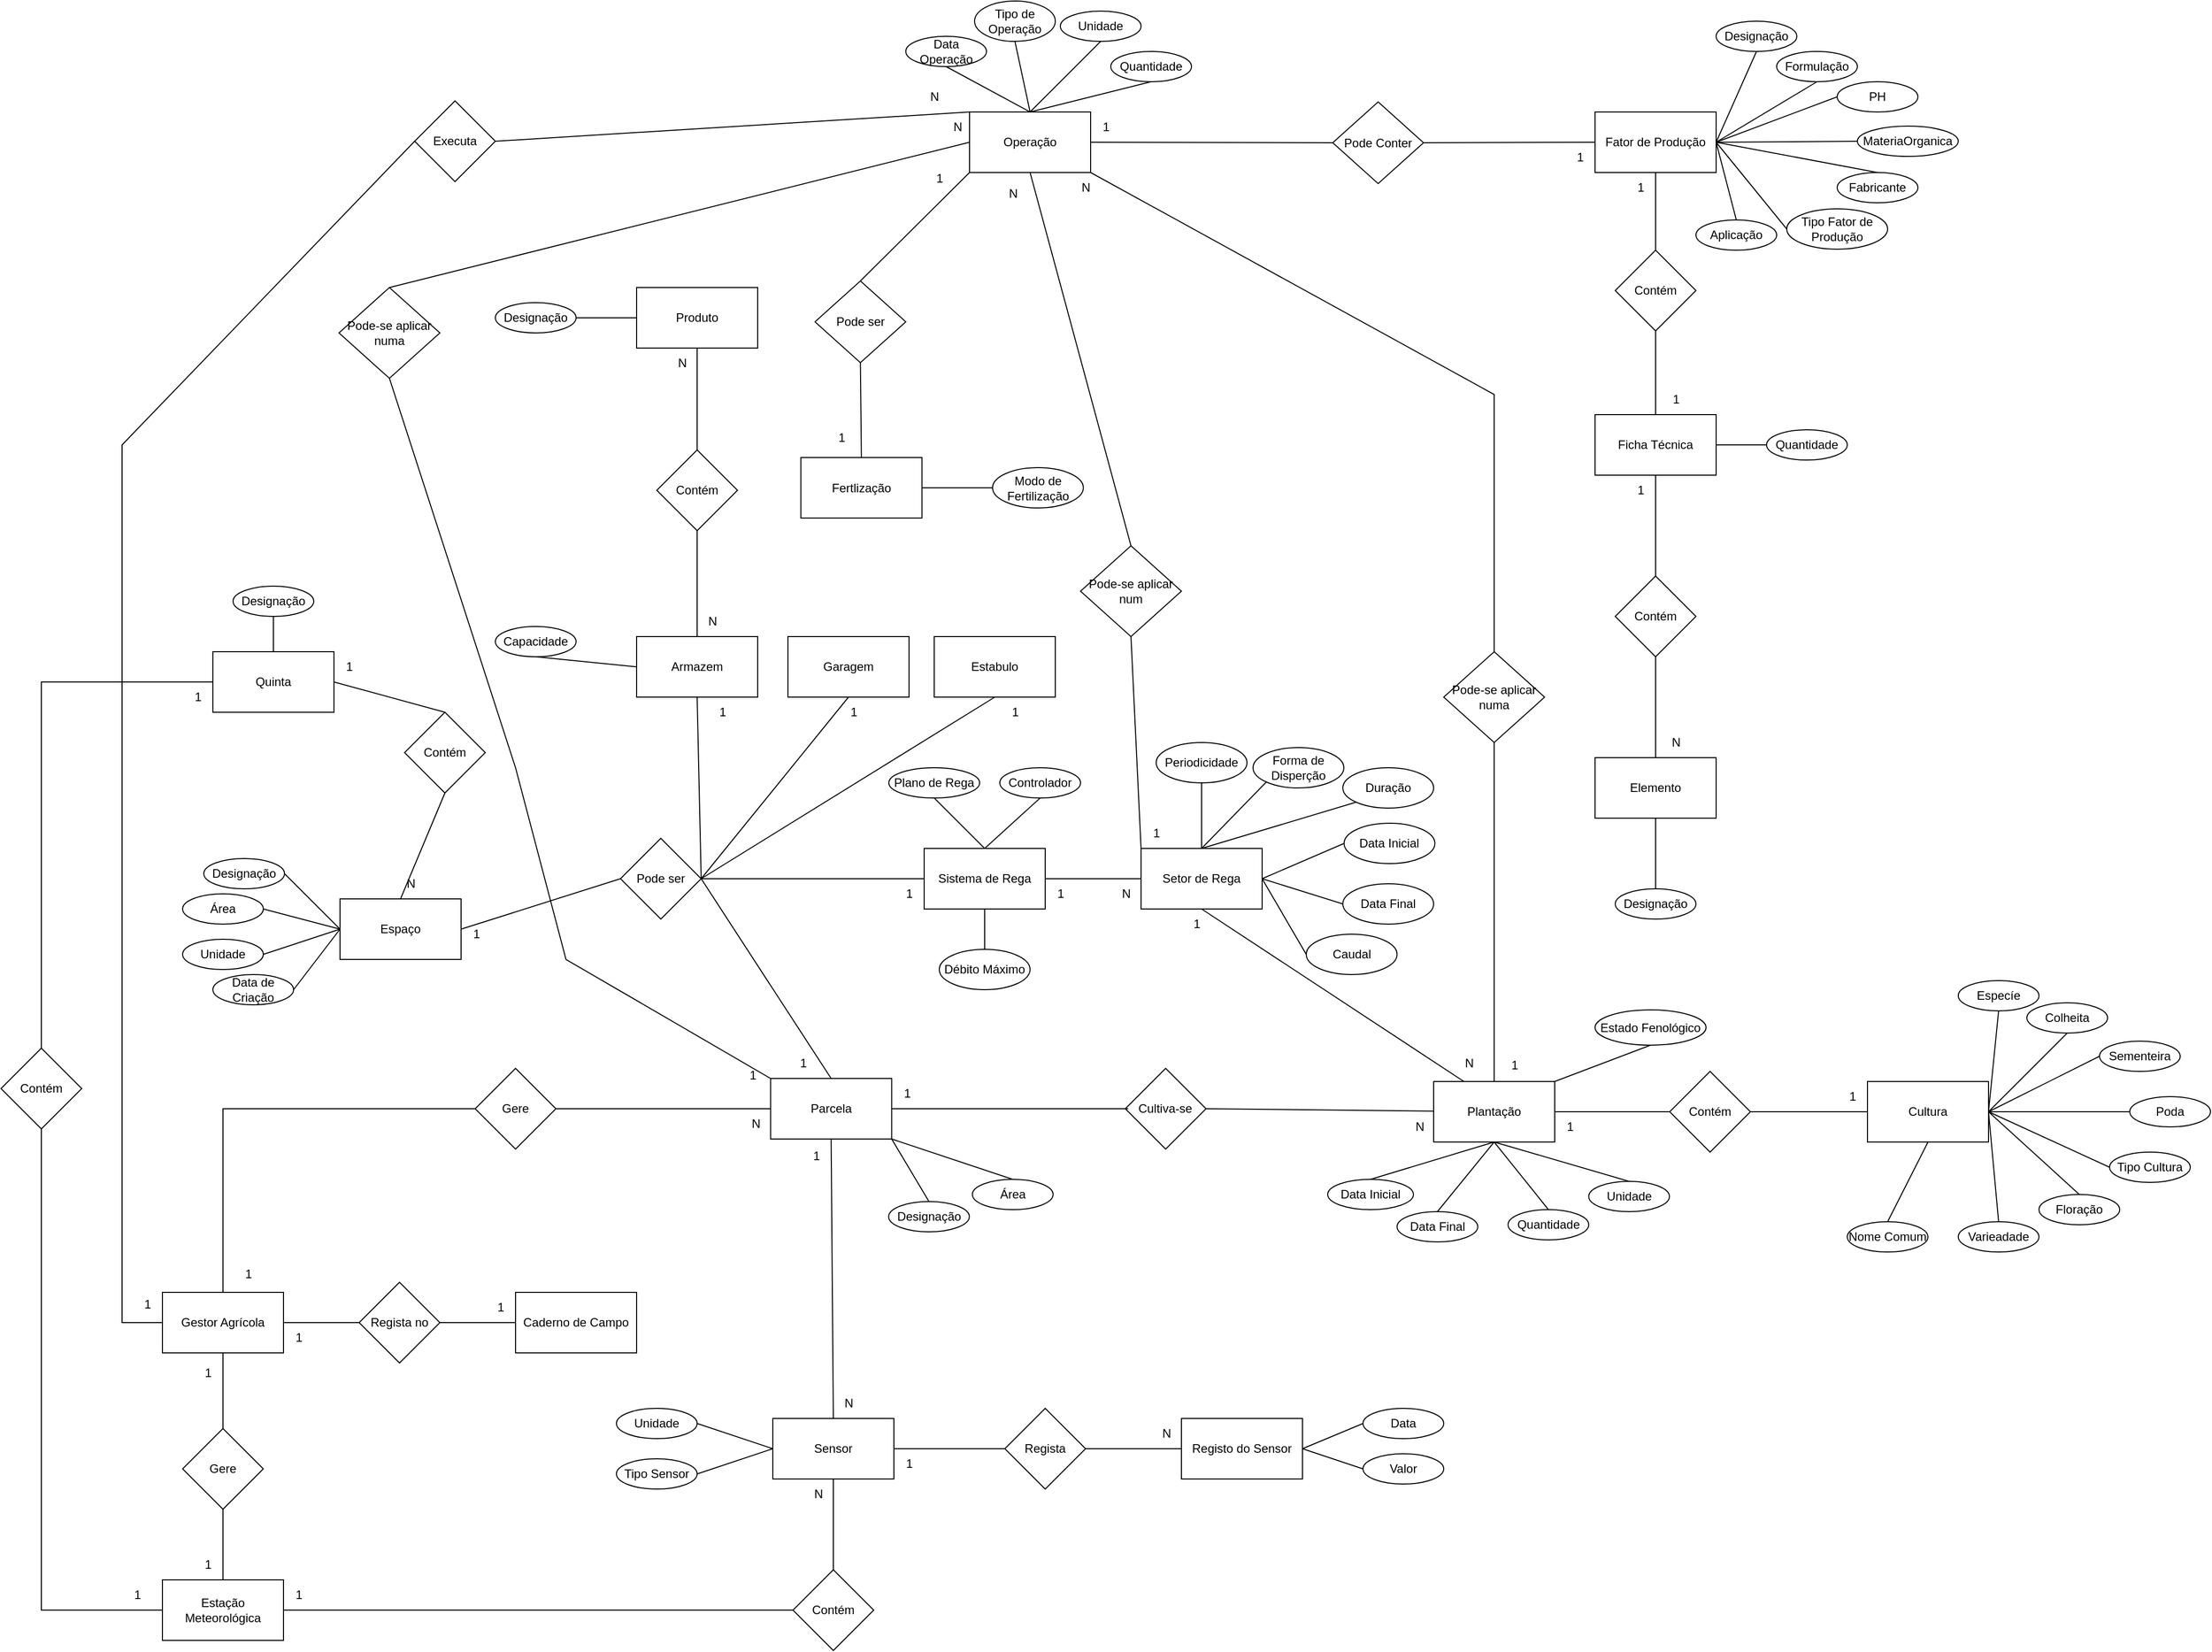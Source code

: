 <mxfile version="22.1.3" type="device">
  <diagram id="C5RBs43oDa-KdzZeNtuy" name="Page-1">
    <mxGraphModel dx="1187" dy="1843" grid="1" gridSize="10" guides="1" tooltips="1" connect="1" arrows="1" fold="1" page="1" pageScale="1" pageWidth="827" pageHeight="1169" background="none" math="0" shadow="0">
      <root>
        <mxCell id="WIyWlLk6GJQsqaUBKTNV-0" />
        <mxCell id="WIyWlLk6GJQsqaUBKTNV-1" parent="WIyWlLk6GJQsqaUBKTNV-0" />
        <mxCell id="etLwFJgJZtQVE6GD_fiM-0" value="Gestor Agrícola" style="rounded=0;whiteSpace=wrap;html=1;" parent="WIyWlLk6GJQsqaUBKTNV-1" vertex="1">
          <mxGeometry x="160" y="520" width="120" height="60" as="geometry" />
        </mxCell>
        <mxCell id="etLwFJgJZtQVE6GD_fiM-2" value="Espaço" style="rounded=0;whiteSpace=wrap;html=1;" parent="WIyWlLk6GJQsqaUBKTNV-1" vertex="1">
          <mxGeometry x="336" y="130" width="120" height="60" as="geometry" />
        </mxCell>
        <mxCell id="etLwFJgJZtQVE6GD_fiM-3" value="Parcela" style="rounded=0;whiteSpace=wrap;html=1;" parent="WIyWlLk6GJQsqaUBKTNV-1" vertex="1">
          <mxGeometry x="762.81" y="308" width="120" height="60" as="geometry" />
        </mxCell>
        <mxCell id="etLwFJgJZtQVE6GD_fiM-6" value="" style="endArrow=none;html=1;rounded=0;entryX=0;entryY=0.5;entryDx=0;entryDy=0;exitX=0.5;exitY=0;exitDx=0;exitDy=0;" parent="WIyWlLk6GJQsqaUBKTNV-1" source="etLwFJgJZtQVE6GD_fiM-0" target="etLwFJgJZtQVE6GD_fiM-11" edge="1">
          <mxGeometry width="50" height="50" relative="1" as="geometry">
            <mxPoint x="320" y="390" as="sourcePoint" />
            <mxPoint x="480" y="300" as="targetPoint" />
            <Array as="points">
              <mxPoint x="220" y="338" />
            </Array>
          </mxGeometry>
        </mxCell>
        <mxCell id="etLwFJgJZtQVE6GD_fiM-11" value="Gere" style="rhombus;whiteSpace=wrap;html=1;" parent="WIyWlLk6GJQsqaUBKTNV-1" vertex="1">
          <mxGeometry x="470" y="298" width="80" height="80" as="geometry" />
        </mxCell>
        <mxCell id="etLwFJgJZtQVE6GD_fiM-12" value="" style="endArrow=none;html=1;rounded=0;exitX=1;exitY=0.5;exitDx=0;exitDy=0;entryX=0;entryY=0.5;entryDx=0;entryDy=0;" parent="WIyWlLk6GJQsqaUBKTNV-1" source="etLwFJgJZtQVE6GD_fiM-11" target="etLwFJgJZtQVE6GD_fiM-3" edge="1">
          <mxGeometry width="50" height="50" relative="1" as="geometry">
            <mxPoint x="430" y="350" as="sourcePoint" />
            <mxPoint x="430" y="460" as="targetPoint" />
          </mxGeometry>
        </mxCell>
        <mxCell id="etLwFJgJZtQVE6GD_fiM-16" value="Quinta" style="whiteSpace=wrap;html=1;" parent="WIyWlLk6GJQsqaUBKTNV-1" vertex="1">
          <mxGeometry x="210" y="-115" width="120" height="60" as="geometry" />
        </mxCell>
        <mxCell id="etLwFJgJZtQVE6GD_fiM-17" value="Contém" style="rhombus;whiteSpace=wrap;html=1;" parent="WIyWlLk6GJQsqaUBKTNV-1" vertex="1">
          <mxGeometry x="400" y="-55" width="80" height="80" as="geometry" />
        </mxCell>
        <mxCell id="etLwFJgJZtQVE6GD_fiM-20" value="" style="endArrow=none;html=1;rounded=0;exitX=1;exitY=0.5;exitDx=0;exitDy=0;entryX=0.5;entryY=0;entryDx=0;entryDy=0;" parent="WIyWlLk6GJQsqaUBKTNV-1" source="etLwFJgJZtQVE6GD_fiM-16" target="etLwFJgJZtQVE6GD_fiM-17" edge="1">
          <mxGeometry width="50" height="50" relative="1" as="geometry">
            <mxPoint x="390" y="290" as="sourcePoint" />
            <mxPoint x="440" y="240" as="targetPoint" />
          </mxGeometry>
        </mxCell>
        <mxCell id="etLwFJgJZtQVE6GD_fiM-24" value="1" style="text;html=1;align=center;verticalAlign=middle;resizable=0;points=[];autosize=1;strokeColor=none;fillColor=none;" parent="WIyWlLk6GJQsqaUBKTNV-1" vertex="1">
          <mxGeometry x="130" y="517" width="30" height="30" as="geometry" />
        </mxCell>
        <mxCell id="etLwFJgJZtQVE6GD_fiM-25" value="N" style="text;html=1;align=center;verticalAlign=middle;resizable=0;points=[];autosize=1;strokeColor=none;fillColor=none;" parent="WIyWlLk6GJQsqaUBKTNV-1" vertex="1">
          <mxGeometry x="732.81" y="338" width="30" height="30" as="geometry" />
        </mxCell>
        <mxCell id="etLwFJgJZtQVE6GD_fiM-30" value="Área" style="ellipse;whiteSpace=wrap;html=1;" parent="WIyWlLk6GJQsqaUBKTNV-1" vertex="1">
          <mxGeometry x="180" y="125" width="80" height="30" as="geometry" />
        </mxCell>
        <mxCell id="etLwFJgJZtQVE6GD_fiM-31" value="Unidade" style="ellipse;whiteSpace=wrap;html=1;" parent="WIyWlLk6GJQsqaUBKTNV-1" vertex="1">
          <mxGeometry x="180" y="170" width="80" height="30" as="geometry" />
        </mxCell>
        <mxCell id="etLwFJgJZtQVE6GD_fiM-35" value="Área" style="ellipse;whiteSpace=wrap;html=1;" parent="WIyWlLk6GJQsqaUBKTNV-1" vertex="1">
          <mxGeometry x="962.81" y="408" width="80" height="30" as="geometry" />
        </mxCell>
        <mxCell id="etLwFJgJZtQVE6GD_fiM-37" value="" style="endArrow=none;html=1;rounded=0;entryX=0.5;entryY=0;entryDx=0;entryDy=0;exitX=1;exitY=1;exitDx=0;exitDy=0;" parent="WIyWlLk6GJQsqaUBKTNV-1" source="etLwFJgJZtQVE6GD_fiM-3" target="etLwFJgJZtQVE6GD_fiM-35" edge="1">
          <mxGeometry width="50" height="50" relative="1" as="geometry">
            <mxPoint x="912.81" y="378" as="sourcePoint" />
            <mxPoint x="650.31" y="875" as="targetPoint" />
          </mxGeometry>
        </mxCell>
        <mxCell id="etLwFJgJZtQVE6GD_fiM-39" value="Plantação" style="whiteSpace=wrap;html=1;" parent="WIyWlLk6GJQsqaUBKTNV-1" vertex="1">
          <mxGeometry x="1420" y="311" width="120" height="60" as="geometry" />
        </mxCell>
        <mxCell id="etLwFJgJZtQVE6GD_fiM-40" style="edgeStyle=orthogonalEdgeStyle;rounded=0;orthogonalLoop=1;jettySize=auto;html=1;exitX=0.5;exitY=1;exitDx=0;exitDy=0;" parent="WIyWlLk6GJQsqaUBKTNV-1" source="etLwFJgJZtQVE6GD_fiM-35" target="etLwFJgJZtQVE6GD_fiM-35" edge="1">
          <mxGeometry relative="1" as="geometry" />
        </mxCell>
        <mxCell id="etLwFJgJZtQVE6GD_fiM-43" value="Designação" style="ellipse;whiteSpace=wrap;html=1;" parent="WIyWlLk6GJQsqaUBKTNV-1" vertex="1">
          <mxGeometry x="879.81" y="430" width="80" height="30" as="geometry" />
        </mxCell>
        <mxCell id="etLwFJgJZtQVE6GD_fiM-47" value="" style="endArrow=none;html=1;rounded=0;exitX=1;exitY=1;exitDx=0;exitDy=0;entryX=0.5;entryY=0;entryDx=0;entryDy=0;" parent="WIyWlLk6GJQsqaUBKTNV-1" source="etLwFJgJZtQVE6GD_fiM-3" target="etLwFJgJZtQVE6GD_fiM-43" edge="1">
          <mxGeometry width="50" height="50" relative="1" as="geometry">
            <mxPoint x="912.81" y="378" as="sourcePoint" />
            <mxPoint x="805.31" y="505" as="targetPoint" />
          </mxGeometry>
        </mxCell>
        <mxCell id="etLwFJgJZtQVE6GD_fiM-50" value="Cultiva-se" style="rhombus;whiteSpace=wrap;html=1;" parent="WIyWlLk6GJQsqaUBKTNV-1" vertex="1">
          <mxGeometry x="1114.38" y="298" width="80" height="80" as="geometry" />
        </mxCell>
        <mxCell id="etLwFJgJZtQVE6GD_fiM-51" value="" style="endArrow=none;html=1;rounded=0;exitX=0;exitY=0.5;exitDx=0;exitDy=0;entryX=1;entryY=0.5;entryDx=0;entryDy=0;" parent="WIyWlLk6GJQsqaUBKTNV-1" target="etLwFJgJZtQVE6GD_fiM-3" edge="1">
          <mxGeometry width="50" height="50" relative="1" as="geometry">
            <mxPoint x="1117.19" y="338" as="sourcePoint" />
            <mxPoint x="637.19" y="280" as="targetPoint" />
          </mxGeometry>
        </mxCell>
        <mxCell id="etLwFJgJZtQVE6GD_fiM-52" value="" style="endArrow=none;html=1;rounded=0;entryX=1;entryY=0.5;entryDx=0;entryDy=0;" parent="WIyWlLk6GJQsqaUBKTNV-1" source="etLwFJgJZtQVE6GD_fiM-39" target="etLwFJgJZtQVE6GD_fiM-50" edge="1">
          <mxGeometry width="50" height="50" relative="1" as="geometry">
            <mxPoint x="530" y="330" as="sourcePoint" />
            <mxPoint x="580" y="280" as="targetPoint" />
          </mxGeometry>
        </mxCell>
        <mxCell id="etLwFJgJZtQVE6GD_fiM-53" value="Designação" style="ellipse;whiteSpace=wrap;html=1;" parent="WIyWlLk6GJQsqaUBKTNV-1" vertex="1">
          <mxGeometry x="201" y="90" width="80" height="30" as="geometry" />
        </mxCell>
        <mxCell id="etLwFJgJZtQVE6GD_fiM-56" value="Cultura" style="whiteSpace=wrap;html=1;" parent="WIyWlLk6GJQsqaUBKTNV-1" vertex="1">
          <mxGeometry x="1850" y="311" width="120" height="60" as="geometry" />
        </mxCell>
        <mxCell id="etLwFJgJZtQVE6GD_fiM-57" value="Contém" style="rhombus;whiteSpace=wrap;html=1;" parent="WIyWlLk6GJQsqaUBKTNV-1" vertex="1">
          <mxGeometry x="1654" y="301" width="80" height="80" as="geometry" />
        </mxCell>
        <mxCell id="etLwFJgJZtQVE6GD_fiM-58" value="" style="endArrow=none;html=1;rounded=0;entryX=1;entryY=0.5;entryDx=0;entryDy=0;" parent="WIyWlLk6GJQsqaUBKTNV-1" source="etLwFJgJZtQVE6GD_fiM-57" target="etLwFJgJZtQVE6GD_fiM-39" edge="1">
          <mxGeometry width="50" height="50" relative="1" as="geometry">
            <mxPoint x="940" y="740" as="sourcePoint" />
            <mxPoint x="990" y="690" as="targetPoint" />
          </mxGeometry>
        </mxCell>
        <mxCell id="etLwFJgJZtQVE6GD_fiM-59" value="" style="endArrow=none;html=1;rounded=0;exitX=1;exitY=0.5;exitDx=0;exitDy=0;entryX=0;entryY=0.5;entryDx=0;entryDy=0;" parent="WIyWlLk6GJQsqaUBKTNV-1" source="etLwFJgJZtQVE6GD_fiM-57" target="etLwFJgJZtQVE6GD_fiM-56" edge="1">
          <mxGeometry width="50" height="50" relative="1" as="geometry">
            <mxPoint x="1850" y="348" as="sourcePoint" />
            <mxPoint x="1070" y="690" as="targetPoint" />
          </mxGeometry>
        </mxCell>
        <mxCell id="etLwFJgJZtQVE6GD_fiM-60" value="1" style="text;html=1;align=center;verticalAlign=middle;resizable=0;points=[];autosize=1;strokeColor=none;fillColor=none;" parent="WIyWlLk6GJQsqaUBKTNV-1" vertex="1">
          <mxGeometry x="882.81" y="308" width="30" height="30" as="geometry" />
        </mxCell>
        <mxCell id="etLwFJgJZtQVE6GD_fiM-61" value="N" style="text;html=1;align=center;verticalAlign=middle;resizable=0;points=[];autosize=1;strokeColor=none;fillColor=none;" parent="WIyWlLk6GJQsqaUBKTNV-1" vertex="1">
          <mxGeometry x="1391.25" y="341" width="30" height="30" as="geometry" />
        </mxCell>
        <mxCell id="etLwFJgJZtQVE6GD_fiM-63" value="1" style="text;html=1;align=center;verticalAlign=middle;resizable=0;points=[];autosize=1;strokeColor=none;fillColor=none;" parent="WIyWlLk6GJQsqaUBKTNV-1" vertex="1">
          <mxGeometry x="1820" y="311" width="30" height="30" as="geometry" />
        </mxCell>
        <mxCell id="etLwFJgJZtQVE6GD_fiM-65" value="1" style="text;html=1;align=center;verticalAlign=middle;resizable=0;points=[];autosize=1;strokeColor=none;fillColor=none;" parent="WIyWlLk6GJQsqaUBKTNV-1" vertex="1">
          <mxGeometry x="1540" y="341" width="30" height="30" as="geometry" />
        </mxCell>
        <mxCell id="etLwFJgJZtQVE6GD_fiM-68" value="Nome Comum" style="ellipse;whiteSpace=wrap;html=1;" parent="WIyWlLk6GJQsqaUBKTNV-1" vertex="1">
          <mxGeometry x="1830" y="450" width="80" height="30" as="geometry" />
        </mxCell>
        <mxCell id="etLwFJgJZtQVE6GD_fiM-69" value="Tipo Cultura" style="ellipse;whiteSpace=wrap;html=1;" parent="WIyWlLk6GJQsqaUBKTNV-1" vertex="1">
          <mxGeometry x="2090" y="381" width="80" height="30" as="geometry" />
        </mxCell>
        <mxCell id="etLwFJgJZtQVE6GD_fiM-73" value="" style="endArrow=none;html=1;rounded=0;entryX=0.5;entryY=0;entryDx=0;entryDy=0;exitX=0.5;exitY=1;exitDx=0;exitDy=0;" parent="WIyWlLk6GJQsqaUBKTNV-1" source="etLwFJgJZtQVE6GD_fiM-56" target="etLwFJgJZtQVE6GD_fiM-68" edge="1">
          <mxGeometry width="50" height="50" relative="1" as="geometry">
            <mxPoint x="1970" y="373" as="sourcePoint" />
            <mxPoint x="1910" y="493.0" as="targetPoint" />
          </mxGeometry>
        </mxCell>
        <mxCell id="etLwFJgJZtQVE6GD_fiM-74" value="" style="endArrow=none;html=1;rounded=0;entryX=0;entryY=0.5;entryDx=0;entryDy=0;exitX=1;exitY=0.5;exitDx=0;exitDy=0;" parent="WIyWlLk6GJQsqaUBKTNV-1" source="etLwFJgJZtQVE6GD_fiM-56" target="etLwFJgJZtQVE6GD_fiM-69" edge="1">
          <mxGeometry width="50" height="50" relative="1" as="geometry">
            <mxPoint x="1830" y="341" as="sourcePoint" />
            <mxPoint x="1880" y="291" as="targetPoint" />
          </mxGeometry>
        </mxCell>
        <mxCell id="etLwFJgJZtQVE6GD_fiM-75" value="Data Inicial" style="ellipse;whiteSpace=wrap;html=1;" parent="WIyWlLk6GJQsqaUBKTNV-1" vertex="1">
          <mxGeometry x="1315" y="408" width="85" height="30" as="geometry" />
        </mxCell>
        <mxCell id="etLwFJgJZtQVE6GD_fiM-76" value="Quantidade" style="ellipse;whiteSpace=wrap;html=1;" parent="WIyWlLk6GJQsqaUBKTNV-1" vertex="1">
          <mxGeometry x="1493.75" y="438" width="80" height="30" as="geometry" />
        </mxCell>
        <mxCell id="etLwFJgJZtQVE6GD_fiM-77" value="Data Final" style="ellipse;whiteSpace=wrap;html=1;" parent="WIyWlLk6GJQsqaUBKTNV-1" vertex="1">
          <mxGeometry x="1383.75" y="440" width="80" height="30" as="geometry" />
        </mxCell>
        <mxCell id="etLwFJgJZtQVE6GD_fiM-78" value="Unidade" style="ellipse;whiteSpace=wrap;html=1;" parent="WIyWlLk6GJQsqaUBKTNV-1" vertex="1">
          <mxGeometry x="1573.75" y="410" width="80" height="30" as="geometry" />
        </mxCell>
        <mxCell id="etLwFJgJZtQVE6GD_fiM-79" value="" style="endArrow=none;html=1;rounded=0;entryX=0.5;entryY=0;entryDx=0;entryDy=0;exitX=0.5;exitY=1;exitDx=0;exitDy=0;" parent="WIyWlLk6GJQsqaUBKTNV-1" source="etLwFJgJZtQVE6GD_fiM-39" target="etLwFJgJZtQVE6GD_fiM-75" edge="1">
          <mxGeometry width="50" height="50" relative="1" as="geometry">
            <mxPoint x="870" y="780" as="sourcePoint" />
            <mxPoint x="1380" y="410.0" as="targetPoint" />
          </mxGeometry>
        </mxCell>
        <mxCell id="etLwFJgJZtQVE6GD_fiM-80" value="" style="endArrow=none;html=1;rounded=0;entryX=0.5;entryY=0;entryDx=0;entryDy=0;exitX=0.5;exitY=1;exitDx=0;exitDy=0;" parent="WIyWlLk6GJQsqaUBKTNV-1" source="etLwFJgJZtQVE6GD_fiM-39" target="etLwFJgJZtQVE6GD_fiM-77" edge="1">
          <mxGeometry width="50" height="50" relative="1" as="geometry">
            <mxPoint x="870" y="780" as="sourcePoint" />
            <mxPoint x="920" y="730" as="targetPoint" />
          </mxGeometry>
        </mxCell>
        <mxCell id="etLwFJgJZtQVE6GD_fiM-81" value="" style="endArrow=none;html=1;rounded=0;entryX=0.5;entryY=0;entryDx=0;entryDy=0;exitX=0.5;exitY=1;exitDx=0;exitDy=0;" parent="WIyWlLk6GJQsqaUBKTNV-1" source="etLwFJgJZtQVE6GD_fiM-39" target="etLwFJgJZtQVE6GD_fiM-76" edge="1">
          <mxGeometry width="50" height="50" relative="1" as="geometry">
            <mxPoint x="1560" y="380" as="sourcePoint" />
            <mxPoint x="920" y="730" as="targetPoint" />
          </mxGeometry>
        </mxCell>
        <mxCell id="etLwFJgJZtQVE6GD_fiM-82" value="" style="endArrow=none;html=1;rounded=0;exitX=0.5;exitY=0;exitDx=0;exitDy=0;entryX=0.5;entryY=1;entryDx=0;entryDy=0;" parent="WIyWlLk6GJQsqaUBKTNV-1" source="etLwFJgJZtQVE6GD_fiM-78" target="etLwFJgJZtQVE6GD_fiM-39" edge="1">
          <mxGeometry width="50" height="50" relative="1" as="geometry">
            <mxPoint x="870" y="780" as="sourcePoint" />
            <mxPoint x="920" y="730" as="targetPoint" />
          </mxGeometry>
        </mxCell>
        <mxCell id="etLwFJgJZtQVE6GD_fiM-83" value="Fator de Produção" style="whiteSpace=wrap;html=1;" parent="WIyWlLk6GJQsqaUBKTNV-1" vertex="1">
          <mxGeometry x="1580" y="-650" width="120" height="60" as="geometry" />
        </mxCell>
        <mxCell id="etLwFJgJZtQVE6GD_fiM-99" value="Operação" style="rounded=0;whiteSpace=wrap;html=1;" parent="WIyWlLk6GJQsqaUBKTNV-1" vertex="1">
          <mxGeometry x="960" y="-650" width="120" height="60" as="geometry" />
        </mxCell>
        <mxCell id="etLwFJgJZtQVE6GD_fiM-103" value="Pode-se aplicar numa" style="rhombus;whiteSpace=wrap;html=1;" parent="WIyWlLk6GJQsqaUBKTNV-1" vertex="1">
          <mxGeometry x="1430" y="-115" width="100" height="90" as="geometry" />
        </mxCell>
        <mxCell id="etLwFJgJZtQVE6GD_fiM-105" value="" style="endArrow=none;html=1;rounded=0;exitX=0.5;exitY=0;exitDx=0;exitDy=0;entryX=0.5;entryY=1;entryDx=0;entryDy=0;" parent="WIyWlLk6GJQsqaUBKTNV-1" source="etLwFJgJZtQVE6GD_fiM-39" target="etLwFJgJZtQVE6GD_fiM-103" edge="1">
          <mxGeometry width="50" height="50" relative="1" as="geometry">
            <mxPoint x="1150" y="220" as="sourcePoint" />
            <mxPoint x="1200" y="170" as="targetPoint" />
          </mxGeometry>
        </mxCell>
        <mxCell id="etLwFJgJZtQVE6GD_fiM-106" value="" style="endArrow=none;html=1;rounded=0;entryX=1;entryY=1;entryDx=0;entryDy=0;exitX=0.5;exitY=0;exitDx=0;exitDy=0;" parent="WIyWlLk6GJQsqaUBKTNV-1" source="etLwFJgJZtQVE6GD_fiM-103" target="etLwFJgJZtQVE6GD_fiM-99" edge="1">
          <mxGeometry width="50" height="50" relative="1" as="geometry">
            <mxPoint x="1150" y="220" as="sourcePoint" />
            <mxPoint x="1200" y="170" as="targetPoint" />
            <Array as="points">
              <mxPoint x="1480" y="-370" />
            </Array>
          </mxGeometry>
        </mxCell>
        <mxCell id="etLwFJgJZtQVE6GD_fiM-111" value="1" style="text;html=1;align=center;verticalAlign=middle;resizable=0;points=[];autosize=1;strokeColor=none;fillColor=none;" parent="WIyWlLk6GJQsqaUBKTNV-1" vertex="1">
          <mxGeometry x="1485" y="280" width="30" height="30" as="geometry" />
        </mxCell>
        <mxCell id="etLwFJgJZtQVE6GD_fiM-112" value="N" style="text;html=1;align=center;verticalAlign=middle;resizable=0;points=[];autosize=1;strokeColor=none;fillColor=none;" parent="WIyWlLk6GJQsqaUBKTNV-1" vertex="1">
          <mxGeometry x="1060" y="-590" width="30" height="30" as="geometry" />
        </mxCell>
        <mxCell id="etLwFJgJZtQVE6GD_fiM-122" value="Data Operação" style="ellipse;whiteSpace=wrap;html=1;" parent="WIyWlLk6GJQsqaUBKTNV-1" vertex="1">
          <mxGeometry x="896.81" y="-725" width="80" height="30" as="geometry" />
        </mxCell>
        <mxCell id="etLwFJgJZtQVE6GD_fiM-123" value="Quantidade" style="ellipse;whiteSpace=wrap;html=1;" parent="WIyWlLk6GJQsqaUBKTNV-1" vertex="1">
          <mxGeometry x="1100" y="-710" width="80" height="30" as="geometry" />
        </mxCell>
        <mxCell id="etLwFJgJZtQVE6GD_fiM-124" value="Unidade" style="ellipse;whiteSpace=wrap;html=1;" parent="WIyWlLk6GJQsqaUBKTNV-1" vertex="1">
          <mxGeometry x="1050" y="-750" width="80" height="30" as="geometry" />
        </mxCell>
        <mxCell id="etLwFJgJZtQVE6GD_fiM-125" value="" style="endArrow=none;html=1;rounded=0;entryX=0.5;entryY=1;entryDx=0;entryDy=0;exitX=0.5;exitY=0;exitDx=0;exitDy=0;" parent="WIyWlLk6GJQsqaUBKTNV-1" source="etLwFJgJZtQVE6GD_fiM-99" target="etLwFJgJZtQVE6GD_fiM-123" edge="1">
          <mxGeometry width="50" height="50" relative="1" as="geometry">
            <mxPoint x="1110" y="-450" as="sourcePoint" />
            <mxPoint x="1160" y="-500" as="targetPoint" />
          </mxGeometry>
        </mxCell>
        <mxCell id="etLwFJgJZtQVE6GD_fiM-126" value="" style="endArrow=none;html=1;rounded=0;entryX=0.5;entryY=1;entryDx=0;entryDy=0;exitX=0.5;exitY=0;exitDx=0;exitDy=0;" parent="WIyWlLk6GJQsqaUBKTNV-1" source="etLwFJgJZtQVE6GD_fiM-99" target="etLwFJgJZtQVE6GD_fiM-124" edge="1">
          <mxGeometry width="50" height="50" relative="1" as="geometry">
            <mxPoint x="1110" y="-450" as="sourcePoint" />
            <mxPoint x="1160" y="-500" as="targetPoint" />
          </mxGeometry>
        </mxCell>
        <mxCell id="etLwFJgJZtQVE6GD_fiM-128" value="" style="endArrow=none;html=1;rounded=0;entryX=0.5;entryY=1;entryDx=0;entryDy=0;exitX=0.5;exitY=0;exitDx=0;exitDy=0;" parent="WIyWlLk6GJQsqaUBKTNV-1" source="etLwFJgJZtQVE6GD_fiM-99" target="etLwFJgJZtQVE6GD_fiM-122" edge="1">
          <mxGeometry width="50" height="50" relative="1" as="geometry">
            <mxPoint x="1020" y="-650" as="sourcePoint" />
            <mxPoint x="1160" y="-500" as="targetPoint" />
          </mxGeometry>
        </mxCell>
        <mxCell id="etLwFJgJZtQVE6GD_fiM-129" value="Ficha Técnica" style="whiteSpace=wrap;html=1;" parent="WIyWlLk6GJQsqaUBKTNV-1" vertex="1">
          <mxGeometry x="1580" y="-350" width="120" height="60" as="geometry" />
        </mxCell>
        <mxCell id="etLwFJgJZtQVE6GD_fiM-131" value="Elemento" style="whiteSpace=wrap;html=1;" parent="WIyWlLk6GJQsqaUBKTNV-1" vertex="1">
          <mxGeometry x="1580" y="-10" width="120" height="60" as="geometry" />
        </mxCell>
        <mxCell id="etLwFJgJZtQVE6GD_fiM-132" value="Contém" style="rhombus;whiteSpace=wrap;html=1;" parent="WIyWlLk6GJQsqaUBKTNV-1" vertex="1">
          <mxGeometry x="1600" y="-513" width="80" height="80" as="geometry" />
        </mxCell>
        <mxCell id="etLwFJgJZtQVE6GD_fiM-133" value="Contém" style="rhombus;whiteSpace=wrap;html=1;" parent="WIyWlLk6GJQsqaUBKTNV-1" vertex="1">
          <mxGeometry x="1600" y="-190" width="80" height="80" as="geometry" />
        </mxCell>
        <mxCell id="etLwFJgJZtQVE6GD_fiM-135" value="" style="endArrow=none;html=1;rounded=0;exitX=0.5;exitY=1;exitDx=0;exitDy=0;entryX=0.5;entryY=0;entryDx=0;entryDy=0;" parent="WIyWlLk6GJQsqaUBKTNV-1" source="etLwFJgJZtQVE6GD_fiM-83" target="etLwFJgJZtQVE6GD_fiM-132" edge="1">
          <mxGeometry width="50" height="50" relative="1" as="geometry">
            <mxPoint x="1500" y="-850" as="sourcePoint" />
            <mxPoint x="1640" y="-30" as="targetPoint" />
          </mxGeometry>
        </mxCell>
        <mxCell id="etLwFJgJZtQVE6GD_fiM-138" value="1" style="text;html=1;align=center;verticalAlign=middle;resizable=0;points=[];autosize=1;strokeColor=none;fillColor=none;" parent="WIyWlLk6GJQsqaUBKTNV-1" vertex="1">
          <mxGeometry x="1610" y="-590" width="30" height="30" as="geometry" />
        </mxCell>
        <mxCell id="etLwFJgJZtQVE6GD_fiM-140" value="" style="endArrow=none;html=1;rounded=0;exitX=0.5;exitY=1;exitDx=0;exitDy=0;entryX=0.5;entryY=0;entryDx=0;entryDy=0;" parent="WIyWlLk6GJQsqaUBKTNV-1" source="etLwFJgJZtQVE6GD_fiM-132" target="etLwFJgJZtQVE6GD_fiM-129" edge="1">
          <mxGeometry width="50" height="50" relative="1" as="geometry">
            <mxPoint x="1640" y="-39" as="sourcePoint" />
            <mxPoint x="1625" y="-69" as="targetPoint" />
          </mxGeometry>
        </mxCell>
        <mxCell id="etLwFJgJZtQVE6GD_fiM-141" value="N" style="text;html=1;align=center;verticalAlign=middle;resizable=0;points=[];autosize=1;strokeColor=none;fillColor=none;" parent="WIyWlLk6GJQsqaUBKTNV-1" vertex="1">
          <mxGeometry x="1645" y="-40" width="30" height="30" as="geometry" />
        </mxCell>
        <mxCell id="etLwFJgJZtQVE6GD_fiM-143" value="1" style="text;html=1;align=center;verticalAlign=middle;resizable=0;points=[];autosize=1;strokeColor=none;fillColor=none;" parent="WIyWlLk6GJQsqaUBKTNV-1" vertex="1">
          <mxGeometry x="1645" y="-380" width="30" height="30" as="geometry" />
        </mxCell>
        <mxCell id="etLwFJgJZtQVE6GD_fiM-144" value="1" style="text;html=1;align=center;verticalAlign=middle;resizable=0;points=[];autosize=1;strokeColor=none;fillColor=none;" parent="WIyWlLk6GJQsqaUBKTNV-1" vertex="1">
          <mxGeometry x="1610" y="-290" width="30" height="30" as="geometry" />
        </mxCell>
        <mxCell id="etLwFJgJZtQVE6GD_fiM-145" value="Designação" style="ellipse;whiteSpace=wrap;html=1;" parent="WIyWlLk6GJQsqaUBKTNV-1" vertex="1">
          <mxGeometry x="1700" y="-740" width="80" height="30" as="geometry" />
        </mxCell>
        <mxCell id="etLwFJgJZtQVE6GD_fiM-146" value="Formulação" style="ellipse;whiteSpace=wrap;html=1;" parent="WIyWlLk6GJQsqaUBKTNV-1" vertex="1">
          <mxGeometry x="1760" y="-710" width="80" height="30" as="geometry" />
        </mxCell>
        <mxCell id="etLwFJgJZtQVE6GD_fiM-148" value="Fabricante" style="ellipse;whiteSpace=wrap;html=1;" parent="WIyWlLk6GJQsqaUBKTNV-1" vertex="1">
          <mxGeometry x="1820" y="-590" width="80" height="30" as="geometry" />
        </mxCell>
        <mxCell id="etLwFJgJZtQVE6GD_fiM-149" value="Tipo Fator de Produção" style="ellipse;whiteSpace=wrap;html=1;" parent="WIyWlLk6GJQsqaUBKTNV-1" vertex="1">
          <mxGeometry x="1770" y="-554" width="100" height="40" as="geometry" />
        </mxCell>
        <mxCell id="etLwFJgJZtQVE6GD_fiM-152" value="Aplicação" style="ellipse;whiteSpace=wrap;html=1;" parent="WIyWlLk6GJQsqaUBKTNV-1" vertex="1">
          <mxGeometry x="1680" y="-543" width="80" height="30" as="geometry" />
        </mxCell>
        <mxCell id="etLwFJgJZtQVE6GD_fiM-153" value="" style="endArrow=none;html=1;rounded=0;entryX=0.5;entryY=1;entryDx=0;entryDy=0;exitX=1;exitY=0.5;exitDx=0;exitDy=0;" parent="WIyWlLk6GJQsqaUBKTNV-1" source="etLwFJgJZtQVE6GD_fiM-83" target="etLwFJgJZtQVE6GD_fiM-145" edge="1">
          <mxGeometry width="50" height="50" relative="1" as="geometry">
            <mxPoint x="1590" y="-650" as="sourcePoint" />
            <mxPoint x="1640" y="-700" as="targetPoint" />
          </mxGeometry>
        </mxCell>
        <mxCell id="etLwFJgJZtQVE6GD_fiM-154" value="" style="endArrow=none;html=1;rounded=0;entryX=0.5;entryY=1;entryDx=0;entryDy=0;exitX=1;exitY=0.5;exitDx=0;exitDy=0;" parent="WIyWlLk6GJQsqaUBKTNV-1" source="etLwFJgJZtQVE6GD_fiM-83" target="etLwFJgJZtQVE6GD_fiM-146" edge="1">
          <mxGeometry width="50" height="50" relative="1" as="geometry">
            <mxPoint x="1590" y="-650" as="sourcePoint" />
            <mxPoint x="1640" y="-700" as="targetPoint" />
          </mxGeometry>
        </mxCell>
        <mxCell id="etLwFJgJZtQVE6GD_fiM-156" value="" style="endArrow=none;html=1;rounded=0;entryX=0;entryY=0.5;entryDx=0;entryDy=0;exitX=1;exitY=0.5;exitDx=0;exitDy=0;" parent="WIyWlLk6GJQsqaUBKTNV-1" source="etLwFJgJZtQVE6GD_fiM-83" target="etLwFJgJZtQVE6GD_fiM-149" edge="1">
          <mxGeometry width="50" height="50" relative="1" as="geometry">
            <mxPoint x="1590" y="-650" as="sourcePoint" />
            <mxPoint x="1640" y="-700" as="targetPoint" />
          </mxGeometry>
        </mxCell>
        <mxCell id="etLwFJgJZtQVE6GD_fiM-157" value="" style="endArrow=none;html=1;rounded=0;entryX=0.5;entryY=0;entryDx=0;entryDy=0;exitX=1;exitY=0.5;exitDx=0;exitDy=0;" parent="WIyWlLk6GJQsqaUBKTNV-1" source="etLwFJgJZtQVE6GD_fiM-83" target="etLwFJgJZtQVE6GD_fiM-148" edge="1">
          <mxGeometry width="50" height="50" relative="1" as="geometry">
            <mxPoint x="1590" y="-650" as="sourcePoint" />
            <mxPoint x="1640" y="-700" as="targetPoint" />
          </mxGeometry>
        </mxCell>
        <mxCell id="etLwFJgJZtQVE6GD_fiM-158" value="" style="endArrow=none;html=1;rounded=0;entryX=0.5;entryY=0;entryDx=0;entryDy=0;exitX=1;exitY=0.5;exitDx=0;exitDy=0;" parent="WIyWlLk6GJQsqaUBKTNV-1" source="etLwFJgJZtQVE6GD_fiM-83" target="etLwFJgJZtQVE6GD_fiM-152" edge="1">
          <mxGeometry width="50" height="50" relative="1" as="geometry">
            <mxPoint x="1590" y="-650" as="sourcePoint" />
            <mxPoint x="1740.0" y="-540" as="targetPoint" />
          </mxGeometry>
        </mxCell>
        <mxCell id="etLwFJgJZtQVE6GD_fiM-159" value="Quantidade" style="ellipse;whiteSpace=wrap;html=1;" parent="WIyWlLk6GJQsqaUBKTNV-1" vertex="1">
          <mxGeometry x="1750" y="-335" width="80" height="30" as="geometry" />
        </mxCell>
        <mxCell id="etLwFJgJZtQVE6GD_fiM-162" value="Designação" style="ellipse;whiteSpace=wrap;html=1;" parent="WIyWlLk6GJQsqaUBKTNV-1" vertex="1">
          <mxGeometry x="1600" y="120" width="80" height="30" as="geometry" />
        </mxCell>
        <mxCell id="etLwFJgJZtQVE6GD_fiM-168" value="" style="endArrow=none;html=1;rounded=0;entryX=0;entryY=0.5;entryDx=0;entryDy=0;exitX=1;exitY=0.5;exitDx=0;exitDy=0;" parent="WIyWlLk6GJQsqaUBKTNV-1" source="etLwFJgJZtQVE6GD_fiM-129" target="etLwFJgJZtQVE6GD_fiM-159" edge="1">
          <mxGeometry width="50" height="50" relative="1" as="geometry">
            <mxPoint x="1940" y="10" as="sourcePoint" />
            <mxPoint x="2220" y="-10" as="targetPoint" />
          </mxGeometry>
        </mxCell>
        <mxCell id="etLwFJgJZtQVE6GD_fiM-172" value="Especíe" style="ellipse;whiteSpace=wrap;html=1;" parent="WIyWlLk6GJQsqaUBKTNV-1" vertex="1">
          <mxGeometry x="1940" y="211" width="80" height="30" as="geometry" />
        </mxCell>
        <mxCell id="etLwFJgJZtQVE6GD_fiM-173" value="Floração" style="ellipse;whiteSpace=wrap;html=1;" parent="WIyWlLk6GJQsqaUBKTNV-1" vertex="1">
          <mxGeometry x="2020" y="423" width="80" height="30" as="geometry" />
        </mxCell>
        <mxCell id="etLwFJgJZtQVE6GD_fiM-174" value="Colheita" style="ellipse;whiteSpace=wrap;html=1;" parent="WIyWlLk6GJQsqaUBKTNV-1" vertex="1">
          <mxGeometry x="2008" y="233" width="80" height="30" as="geometry" />
        </mxCell>
        <mxCell id="etLwFJgJZtQVE6GD_fiM-177" value="Varieadade" style="ellipse;whiteSpace=wrap;html=1;" parent="WIyWlLk6GJQsqaUBKTNV-1" vertex="1">
          <mxGeometry x="1940" y="450" width="80" height="30" as="geometry" />
        </mxCell>
        <mxCell id="etLwFJgJZtQVE6GD_fiM-178" value="" style="endArrow=none;html=1;rounded=0;entryX=1;entryY=0.5;entryDx=0;entryDy=0;exitX=0.5;exitY=1;exitDx=0;exitDy=0;" parent="WIyWlLk6GJQsqaUBKTNV-1" source="etLwFJgJZtQVE6GD_fiM-174" target="etLwFJgJZtQVE6GD_fiM-56" edge="1">
          <mxGeometry width="50" height="50" relative="1" as="geometry">
            <mxPoint x="1990" y="263" as="sourcePoint" />
            <mxPoint x="1770" y="453" as="targetPoint" />
          </mxGeometry>
        </mxCell>
        <mxCell id="etLwFJgJZtQVE6GD_fiM-179" value="" style="endArrow=none;html=1;rounded=0;exitX=0.5;exitY=1;exitDx=0;exitDy=0;entryX=1;entryY=0.5;entryDx=0;entryDy=0;" parent="WIyWlLk6GJQsqaUBKTNV-1" source="etLwFJgJZtQVE6GD_fiM-172" target="etLwFJgJZtQVE6GD_fiM-56" edge="1">
          <mxGeometry width="50" height="50" relative="1" as="geometry">
            <mxPoint x="1920" y="243" as="sourcePoint" />
            <mxPoint x="1910" y="313" as="targetPoint" />
          </mxGeometry>
        </mxCell>
        <mxCell id="etLwFJgJZtQVE6GD_fiM-180" value="" style="endArrow=none;html=1;rounded=0;entryX=1;entryY=0.5;entryDx=0;entryDy=0;exitX=0.5;exitY=0;exitDx=0;exitDy=0;" parent="WIyWlLk6GJQsqaUBKTNV-1" source="etLwFJgJZtQVE6GD_fiM-177" target="etLwFJgJZtQVE6GD_fiM-56" edge="1">
          <mxGeometry width="50" height="50" relative="1" as="geometry">
            <mxPoint x="1720" y="503" as="sourcePoint" />
            <mxPoint x="1770" y="453" as="targetPoint" />
          </mxGeometry>
        </mxCell>
        <mxCell id="etLwFJgJZtQVE6GD_fiM-181" value="" style="endArrow=none;html=1;rounded=0;exitX=0.5;exitY=0;exitDx=0;exitDy=0;entryX=1;entryY=0.5;entryDx=0;entryDy=0;" parent="WIyWlLk6GJQsqaUBKTNV-1" source="etLwFJgJZtQVE6GD_fiM-173" target="etLwFJgJZtQVE6GD_fiM-56" edge="1">
          <mxGeometry width="50" height="50" relative="1" as="geometry">
            <mxPoint x="1720" y="503" as="sourcePoint" />
            <mxPoint x="1910" y="373" as="targetPoint" />
          </mxGeometry>
        </mxCell>
        <mxCell id="etLwFJgJZtQVE6GD_fiM-186" value="Regista no" style="rhombus;whiteSpace=wrap;html=1;" parent="WIyWlLk6GJQsqaUBKTNV-1" vertex="1">
          <mxGeometry x="355" y="510" width="80" height="80" as="geometry" />
        </mxCell>
        <mxCell id="etLwFJgJZtQVE6GD_fiM-187" value="Caderno de Campo" style="rounded=0;whiteSpace=wrap;html=1;" parent="WIyWlLk6GJQsqaUBKTNV-1" vertex="1">
          <mxGeometry x="510" y="520" width="120" height="60" as="geometry" />
        </mxCell>
        <mxCell id="etLwFJgJZtQVE6GD_fiM-189" value="" style="endArrow=none;html=1;rounded=0;exitX=0;exitY=0.5;exitDx=0;exitDy=0;entryX=1;entryY=0.5;entryDx=0;entryDy=0;" parent="WIyWlLk6GJQsqaUBKTNV-1" source="etLwFJgJZtQVE6GD_fiM-187" target="etLwFJgJZtQVE6GD_fiM-186" edge="1">
          <mxGeometry width="50" height="50" relative="1" as="geometry">
            <mxPoint x="705" y="647.5" as="sourcePoint" />
            <mxPoint x="755" y="597.5" as="targetPoint" />
          </mxGeometry>
        </mxCell>
        <mxCell id="etLwFJgJZtQVE6GD_fiM-190" value="1" style="text;html=1;align=center;verticalAlign=middle;resizable=0;points=[];autosize=1;strokeColor=none;fillColor=none;" parent="WIyWlLk6GJQsqaUBKTNV-1" vertex="1">
          <mxGeometry x="280" y="550" width="30" height="30" as="geometry" />
        </mxCell>
        <mxCell id="etLwFJgJZtQVE6GD_fiM-191" value="1" style="text;html=1;align=center;verticalAlign=middle;resizable=0;points=[];autosize=1;strokeColor=none;fillColor=none;" parent="WIyWlLk6GJQsqaUBKTNV-1" vertex="1">
          <mxGeometry x="480" y="520" width="30" height="30" as="geometry" />
        </mxCell>
        <mxCell id="etLwFJgJZtQVE6GD_fiM-192" value="Executa" style="rhombus;whiteSpace=wrap;html=1;" parent="WIyWlLk6GJQsqaUBKTNV-1" vertex="1">
          <mxGeometry x="410" y="-661" width="80" height="80" as="geometry" />
        </mxCell>
        <mxCell id="etLwFJgJZtQVE6GD_fiM-193" value="" style="endArrow=none;html=1;rounded=0;entryX=0;entryY=0.5;entryDx=0;entryDy=0;exitX=0;exitY=0.5;exitDx=0;exitDy=0;" parent="WIyWlLk6GJQsqaUBKTNV-1" source="etLwFJgJZtQVE6GD_fiM-0" target="etLwFJgJZtQVE6GD_fiM-192" edge="1">
          <mxGeometry width="50" height="50" relative="1" as="geometry">
            <mxPoint x="230" y="430" as="sourcePoint" />
            <mxPoint x="900" y="-20" as="targetPoint" />
            <Array as="points">
              <mxPoint x="120" y="550" />
              <mxPoint x="120" y="-320" />
            </Array>
          </mxGeometry>
        </mxCell>
        <mxCell id="etLwFJgJZtQVE6GD_fiM-194" value="1" style="text;html=1;align=center;verticalAlign=middle;resizable=0;points=[];autosize=1;strokeColor=none;fillColor=none;" parent="WIyWlLk6GJQsqaUBKTNV-1" vertex="1">
          <mxGeometry x="230" y="487" width="30" height="30" as="geometry" />
        </mxCell>
        <mxCell id="etLwFJgJZtQVE6GD_fiM-195" value="" style="endArrow=none;html=1;rounded=0;entryX=0;entryY=0;entryDx=0;entryDy=0;exitX=1;exitY=0.5;exitDx=0;exitDy=0;" parent="WIyWlLk6GJQsqaUBKTNV-1" source="etLwFJgJZtQVE6GD_fiM-192" target="etLwFJgJZtQVE6GD_fiM-99" edge="1">
          <mxGeometry width="50" height="50" relative="1" as="geometry">
            <mxPoint x="780" y="-271" as="sourcePoint" />
            <mxPoint x="830" y="-321" as="targetPoint" />
            <Array as="points" />
          </mxGeometry>
        </mxCell>
        <mxCell id="etLwFJgJZtQVE6GD_fiM-196" value="N" style="text;html=1;align=center;verticalAlign=middle;resizable=0;points=[];autosize=1;strokeColor=none;fillColor=none;" parent="WIyWlLk6GJQsqaUBKTNV-1" vertex="1">
          <mxGeometry x="910" y="-680" width="30" height="30" as="geometry" />
        </mxCell>
        <mxCell id="etLwFJgJZtQVE6GD_fiM-197" value="Estação Meteorológica" style="rounded=0;whiteSpace=wrap;html=1;" parent="WIyWlLk6GJQsqaUBKTNV-1" vertex="1">
          <mxGeometry x="160" y="805" width="120" height="60" as="geometry" />
        </mxCell>
        <mxCell id="etLwFJgJZtQVE6GD_fiM-198" value="Sensor" style="rounded=0;whiteSpace=wrap;html=1;" parent="WIyWlLk6GJQsqaUBKTNV-1" vertex="1">
          <mxGeometry x="765" y="645" width="120" height="60" as="geometry" />
        </mxCell>
        <mxCell id="etLwFJgJZtQVE6GD_fiM-202" value="Contém" style="rhombus;whiteSpace=wrap;html=1;" parent="WIyWlLk6GJQsqaUBKTNV-1" vertex="1">
          <mxGeometry x="785" y="795" width="80" height="80" as="geometry" />
        </mxCell>
        <mxCell id="etLwFJgJZtQVE6GD_fiM-203" value="" style="endArrow=none;html=1;rounded=0;exitX=1;exitY=0.5;exitDx=0;exitDy=0;entryX=0;entryY=0.5;entryDx=0;entryDy=0;" parent="WIyWlLk6GJQsqaUBKTNV-1" source="etLwFJgJZtQVE6GD_fiM-197" target="etLwFJgJZtQVE6GD_fiM-202" edge="1">
          <mxGeometry width="50" height="50" relative="1" as="geometry">
            <mxPoint x="890" y="725" as="sourcePoint" />
            <mxPoint x="940" y="675" as="targetPoint" />
          </mxGeometry>
        </mxCell>
        <mxCell id="etLwFJgJZtQVE6GD_fiM-204" value="" style="endArrow=none;html=1;rounded=0;exitX=0.5;exitY=0;exitDx=0;exitDy=0;entryX=0.5;entryY=1;entryDx=0;entryDy=0;" parent="WIyWlLk6GJQsqaUBKTNV-1" source="etLwFJgJZtQVE6GD_fiM-202" target="etLwFJgJZtQVE6GD_fiM-198" edge="1">
          <mxGeometry width="50" height="50" relative="1" as="geometry">
            <mxPoint x="955" y="632.5" as="sourcePoint" />
            <mxPoint x="1005" y="582.5" as="targetPoint" />
          </mxGeometry>
        </mxCell>
        <mxCell id="etLwFJgJZtQVE6GD_fiM-205" value="1" style="text;html=1;align=center;verticalAlign=middle;resizable=0;points=[];autosize=1;strokeColor=none;fillColor=none;" parent="WIyWlLk6GJQsqaUBKTNV-1" vertex="1">
          <mxGeometry x="280" y="805" width="30" height="30" as="geometry" />
        </mxCell>
        <mxCell id="etLwFJgJZtQVE6GD_fiM-209" value="Unidade" style="ellipse;whiteSpace=wrap;html=1;" parent="WIyWlLk6GJQsqaUBKTNV-1" vertex="1">
          <mxGeometry x="610" y="635" width="80" height="30" as="geometry" />
        </mxCell>
        <mxCell id="etLwFJgJZtQVE6GD_fiM-210" value="Tipo Sensor" style="ellipse;whiteSpace=wrap;html=1;" parent="WIyWlLk6GJQsqaUBKTNV-1" vertex="1">
          <mxGeometry x="610" y="685" width="80" height="30" as="geometry" />
        </mxCell>
        <mxCell id="etLwFJgJZtQVE6GD_fiM-213" value="" style="endArrow=none;html=1;rounded=0;entryX=1;entryY=0.5;entryDx=0;entryDy=0;exitX=0;exitY=0.5;exitDx=0;exitDy=0;" parent="WIyWlLk6GJQsqaUBKTNV-1" source="etLwFJgJZtQVE6GD_fiM-198" target="etLwFJgJZtQVE6GD_fiM-209" edge="1">
          <mxGeometry width="50" height="50" relative="1" as="geometry">
            <mxPoint x="638.75" y="675" as="sourcePoint" />
            <mxPoint x="1058.75" y="555" as="targetPoint" />
          </mxGeometry>
        </mxCell>
        <mxCell id="etLwFJgJZtQVE6GD_fiM-214" value="" style="endArrow=none;html=1;rounded=0;exitX=0;exitY=0.5;exitDx=0;exitDy=0;entryX=1;entryY=0.5;entryDx=0;entryDy=0;" parent="WIyWlLk6GJQsqaUBKTNV-1" source="etLwFJgJZtQVE6GD_fiM-198" target="etLwFJgJZtQVE6GD_fiM-210" edge="1">
          <mxGeometry width="50" height="50" relative="1" as="geometry">
            <mxPoint x="1008.75" y="605" as="sourcePoint" />
            <mxPoint x="1058.75" y="555" as="targetPoint" />
          </mxGeometry>
        </mxCell>
        <mxCell id="etLwFJgJZtQVE6GD_fiM-218" value="Designação" style="ellipse;whiteSpace=wrap;html=1;" parent="WIyWlLk6GJQsqaUBKTNV-1" vertex="1">
          <mxGeometry x="230" y="-180" width="80" height="30" as="geometry" />
        </mxCell>
        <mxCell id="etLwFJgJZtQVE6GD_fiM-220" value="" style="endArrow=none;html=1;rounded=0;exitX=0.5;exitY=0;exitDx=0;exitDy=0;entryX=0.5;entryY=1;entryDx=0;entryDy=0;" parent="WIyWlLk6GJQsqaUBKTNV-1" source="etLwFJgJZtQVE6GD_fiM-16" target="etLwFJgJZtQVE6GD_fiM-218" edge="1">
          <mxGeometry width="50" height="50" relative="1" as="geometry">
            <mxPoint x="820" y="-115" as="sourcePoint" />
            <mxPoint x="870" y="-165" as="targetPoint" />
          </mxGeometry>
        </mxCell>
        <mxCell id="JGmFMy4wq7cBbfJldcHV-0" value="Poda" style="ellipse;whiteSpace=wrap;html=1;" parent="WIyWlLk6GJQsqaUBKTNV-1" vertex="1">
          <mxGeometry x="2110" y="326" width="80" height="30" as="geometry" />
        </mxCell>
        <mxCell id="JGmFMy4wq7cBbfJldcHV-2" value="" style="endArrow=none;html=1;rounded=0;entryX=1;entryY=0.5;entryDx=0;entryDy=0;exitX=0;exitY=0.5;exitDx=0;exitDy=0;" parent="WIyWlLk6GJQsqaUBKTNV-1" source="JGmFMy4wq7cBbfJldcHV-0" target="etLwFJgJZtQVE6GD_fiM-56" edge="1">
          <mxGeometry width="50" height="50" relative="1" as="geometry">
            <mxPoint x="1790" y="453" as="sourcePoint" />
            <mxPoint x="1840" y="403" as="targetPoint" />
          </mxGeometry>
        </mxCell>
        <mxCell id="JGmFMy4wq7cBbfJldcHV-3" value="Sementeira" style="ellipse;whiteSpace=wrap;html=1;" parent="WIyWlLk6GJQsqaUBKTNV-1" vertex="1">
          <mxGeometry x="2080" y="271" width="80" height="30" as="geometry" />
        </mxCell>
        <mxCell id="JGmFMy4wq7cBbfJldcHV-4" value="" style="endArrow=none;html=1;rounded=0;entryX=0;entryY=0.5;entryDx=0;entryDy=0;exitX=1;exitY=0.5;exitDx=0;exitDy=0;" parent="WIyWlLk6GJQsqaUBKTNV-1" source="etLwFJgJZtQVE6GD_fiM-56" target="JGmFMy4wq7cBbfJldcHV-3" edge="1">
          <mxGeometry width="50" height="50" relative="1" as="geometry">
            <mxPoint x="1790" y="453" as="sourcePoint" />
            <mxPoint x="1840" y="403" as="targetPoint" />
          </mxGeometry>
        </mxCell>
        <mxCell id="JGmFMy4wq7cBbfJldcHV-5" value="Registo do Sensor" style="rounded=0;whiteSpace=wrap;html=1;" parent="WIyWlLk6GJQsqaUBKTNV-1" vertex="1">
          <mxGeometry x="1170" y="645" width="120" height="60" as="geometry" />
        </mxCell>
        <mxCell id="JGmFMy4wq7cBbfJldcHV-6" value="Regista" style="rhombus;whiteSpace=wrap;html=1;" parent="WIyWlLk6GJQsqaUBKTNV-1" vertex="1">
          <mxGeometry x="995" y="635" width="80" height="80" as="geometry" />
        </mxCell>
        <mxCell id="JGmFMy4wq7cBbfJldcHV-7" value="" style="endArrow=none;html=1;rounded=0;entryX=1;entryY=0.5;entryDx=0;entryDy=0;exitX=0;exitY=0.5;exitDx=0;exitDy=0;" parent="WIyWlLk6GJQsqaUBKTNV-1" source="JGmFMy4wq7cBbfJldcHV-5" target="JGmFMy4wq7cBbfJldcHV-6" edge="1">
          <mxGeometry width="50" height="50" relative="1" as="geometry">
            <mxPoint x="1172" y="674.5" as="sourcePoint" />
            <mxPoint x="1115" y="585" as="targetPoint" />
          </mxGeometry>
        </mxCell>
        <mxCell id="JGmFMy4wq7cBbfJldcHV-8" value="" style="endArrow=none;html=1;rounded=0;exitX=0;exitY=0.5;exitDx=0;exitDy=0;entryX=1;entryY=0.5;entryDx=0;entryDy=0;" parent="WIyWlLk6GJQsqaUBKTNV-1" source="JGmFMy4wq7cBbfJldcHV-6" target="etLwFJgJZtQVE6GD_fiM-198" edge="1">
          <mxGeometry width="50" height="50" relative="1" as="geometry">
            <mxPoint x="985" y="675" as="sourcePoint" />
            <mxPoint x="905" y="725" as="targetPoint" />
          </mxGeometry>
        </mxCell>
        <mxCell id="JGmFMy4wq7cBbfJldcHV-9" value="N" style="text;html=1;align=center;verticalAlign=middle;resizable=0;points=[];autosize=1;strokeColor=none;fillColor=none;" parent="WIyWlLk6GJQsqaUBKTNV-1" vertex="1">
          <mxGeometry x="1140" y="645" width="30" height="30" as="geometry" />
        </mxCell>
        <mxCell id="JGmFMy4wq7cBbfJldcHV-10" value="1" style="text;html=1;align=center;verticalAlign=middle;resizable=0;points=[];autosize=1;strokeColor=none;fillColor=none;" parent="WIyWlLk6GJQsqaUBKTNV-1" vertex="1">
          <mxGeometry x="885" y="675" width="30" height="30" as="geometry" />
        </mxCell>
        <mxCell id="JGmFMy4wq7cBbfJldcHV-11" value="Valor" style="ellipse;whiteSpace=wrap;html=1;" parent="WIyWlLk6GJQsqaUBKTNV-1" vertex="1">
          <mxGeometry x="1350" y="680" width="80" height="30" as="geometry" />
        </mxCell>
        <mxCell id="JGmFMy4wq7cBbfJldcHV-12" value="Data" style="ellipse;whiteSpace=wrap;html=1;" parent="WIyWlLk6GJQsqaUBKTNV-1" vertex="1">
          <mxGeometry x="1350" y="635" width="80" height="30" as="geometry" />
        </mxCell>
        <mxCell id="JGmFMy4wq7cBbfJldcHV-13" value="" style="endArrow=none;html=1;rounded=0;entryX=1;entryY=0.5;entryDx=0;entryDy=0;exitX=0;exitY=0.5;exitDx=0;exitDy=0;" parent="WIyWlLk6GJQsqaUBKTNV-1" source="JGmFMy4wq7cBbfJldcHV-11" target="JGmFMy4wq7cBbfJldcHV-5" edge="1">
          <mxGeometry width="50" height="50" relative="1" as="geometry">
            <mxPoint x="760" y="755" as="sourcePoint" />
            <mxPoint x="820" y="725" as="targetPoint" />
          </mxGeometry>
        </mxCell>
        <mxCell id="JGmFMy4wq7cBbfJldcHV-14" value="" style="endArrow=none;html=1;rounded=0;exitX=1;exitY=0.5;exitDx=0;exitDy=0;entryX=0;entryY=0.5;entryDx=0;entryDy=0;" parent="WIyWlLk6GJQsqaUBKTNV-1" source="JGmFMy4wq7cBbfJldcHV-5" target="JGmFMy4wq7cBbfJldcHV-12" edge="1">
          <mxGeometry width="50" height="50" relative="1" as="geometry">
            <mxPoint x="920" y="635" as="sourcePoint" />
            <mxPoint x="970" y="585" as="targetPoint" />
          </mxGeometry>
        </mxCell>
        <mxCell id="Wxdi5Obsvw719A-NBdkG-0" value="" style="endArrow=none;html=1;rounded=0;entryX=0;entryY=0.5;entryDx=0;entryDy=0;exitX=1;exitY=0.5;exitDx=0;exitDy=0;" parent="WIyWlLk6GJQsqaUBKTNV-1" source="Wxdi5Obsvw719A-NBdkG-48" target="etLwFJgJZtQVE6GD_fiM-83" edge="1">
          <mxGeometry width="50" height="50" relative="1" as="geometry">
            <mxPoint x="1460" y="29.5" as="sourcePoint" />
            <mxPoint x="1480" y="89" as="targetPoint" />
          </mxGeometry>
        </mxCell>
        <mxCell id="Wxdi5Obsvw719A-NBdkG-3" value="1" style="text;html=1;align=center;verticalAlign=middle;resizable=0;points=[];autosize=1;strokeColor=none;fillColor=none;" parent="WIyWlLk6GJQsqaUBKTNV-1" vertex="1">
          <mxGeometry x="1080" y="-650" width="30" height="30" as="geometry" />
        </mxCell>
        <mxCell id="Wxdi5Obsvw719A-NBdkG-4" value="1" style="text;html=1;align=center;verticalAlign=middle;resizable=0;points=[];autosize=1;strokeColor=none;fillColor=none;" parent="WIyWlLk6GJQsqaUBKTNV-1" vertex="1">
          <mxGeometry x="1550" y="-620" width="30" height="30" as="geometry" />
        </mxCell>
        <mxCell id="Wxdi5Obsvw719A-NBdkG-5" value="Estado&amp;nbsp;Fenológico" style="ellipse;whiteSpace=wrap;html=1;" parent="WIyWlLk6GJQsqaUBKTNV-1" vertex="1">
          <mxGeometry x="1580" y="240" width="110" height="35" as="geometry" />
        </mxCell>
        <mxCell id="Wxdi5Obsvw719A-NBdkG-6" value="" style="endArrow=none;html=1;rounded=0;entryX=0.5;entryY=1;entryDx=0;entryDy=0;exitX=1;exitY=0;exitDx=0;exitDy=0;" parent="WIyWlLk6GJQsqaUBKTNV-1" source="etLwFJgJZtQVE6GD_fiM-39" target="Wxdi5Obsvw719A-NBdkG-5" edge="1">
          <mxGeometry width="50" height="50" relative="1" as="geometry">
            <mxPoint x="1580" y="300" as="sourcePoint" />
            <mxPoint x="1630" y="250" as="targetPoint" />
          </mxGeometry>
        </mxCell>
        <mxCell id="Wxdi5Obsvw719A-NBdkG-7" value="" style="endArrow=none;html=1;rounded=0;entryX=0.5;entryY=1;entryDx=0;entryDy=0;exitX=0.5;exitY=0;exitDx=0;exitDy=0;" parent="WIyWlLk6GJQsqaUBKTNV-1" source="etLwFJgJZtQVE6GD_fiM-198" target="etLwFJgJZtQVE6GD_fiM-3" edge="1">
          <mxGeometry width="50" height="50" relative="1" as="geometry">
            <mxPoint x="774.38" y="540" as="sourcePoint" />
            <mxPoint x="824.38" y="490" as="targetPoint" />
          </mxGeometry>
        </mxCell>
        <mxCell id="Wxdi5Obsvw719A-NBdkG-8" value="1" style="text;html=1;align=center;verticalAlign=middle;resizable=0;points=[];autosize=1;strokeColor=none;fillColor=none;" parent="WIyWlLk6GJQsqaUBKTNV-1" vertex="1">
          <mxGeometry x="792.81" y="370" width="30" height="30" as="geometry" />
        </mxCell>
        <mxCell id="Wxdi5Obsvw719A-NBdkG-9" value="N" style="text;html=1;align=center;verticalAlign=middle;resizable=0;points=[];autosize=1;strokeColor=none;fillColor=none;" parent="WIyWlLk6GJQsqaUBKTNV-1" vertex="1">
          <mxGeometry x="825" y="615" width="30" height="30" as="geometry" />
        </mxCell>
        <mxCell id="Wxdi5Obsvw719A-NBdkG-10" value="Setor de Rega" style="rounded=0;whiteSpace=wrap;html=1;" parent="WIyWlLk6GJQsqaUBKTNV-1" vertex="1">
          <mxGeometry x="1130" y="80" width="120" height="60" as="geometry" />
        </mxCell>
        <mxCell id="Wxdi5Obsvw719A-NBdkG-11" value="Sistema de Rega" style="rounded=0;whiteSpace=wrap;html=1;" parent="WIyWlLk6GJQsqaUBKTNV-1" vertex="1">
          <mxGeometry x="915" y="80" width="120" height="60" as="geometry" />
        </mxCell>
        <mxCell id="Wxdi5Obsvw719A-NBdkG-12" value="Controlador" style="ellipse;whiteSpace=wrap;html=1;" parent="WIyWlLk6GJQsqaUBKTNV-1" vertex="1">
          <mxGeometry x="990" width="80" height="30" as="geometry" />
        </mxCell>
        <mxCell id="Wxdi5Obsvw719A-NBdkG-13" value="" style="endArrow=none;html=1;rounded=0;entryX=0.5;entryY=1;entryDx=0;entryDy=0;exitX=0.5;exitY=0;exitDx=0;exitDy=0;" parent="WIyWlLk6GJQsqaUBKTNV-1" source="Wxdi5Obsvw719A-NBdkG-11" target="Wxdi5Obsvw719A-NBdkG-12" edge="1">
          <mxGeometry width="50" height="50" relative="1" as="geometry">
            <mxPoint x="960" y="-40" as="sourcePoint" />
            <mxPoint x="1010" y="-90" as="targetPoint" />
          </mxGeometry>
        </mxCell>
        <mxCell id="Wxdi5Obsvw719A-NBdkG-14" value="Plano de Rega" style="ellipse;whiteSpace=wrap;html=1;" parent="WIyWlLk6GJQsqaUBKTNV-1" vertex="1">
          <mxGeometry x="880" width="90" height="30" as="geometry" />
        </mxCell>
        <mxCell id="Wxdi5Obsvw719A-NBdkG-15" value="" style="endArrow=none;html=1;rounded=0;entryX=0.5;entryY=1;entryDx=0;entryDy=0;exitX=0.5;exitY=0;exitDx=0;exitDy=0;" parent="WIyWlLk6GJQsqaUBKTNV-1" source="Wxdi5Obsvw719A-NBdkG-11" target="Wxdi5Obsvw719A-NBdkG-14" edge="1">
          <mxGeometry width="50" height="50" relative="1" as="geometry">
            <mxPoint x="960" y="-40" as="sourcePoint" />
            <mxPoint x="925" y="30" as="targetPoint" />
          </mxGeometry>
        </mxCell>
        <mxCell id="Wxdi5Obsvw719A-NBdkG-16" value="" style="endArrow=none;html=1;rounded=0;exitX=1;exitY=0.5;exitDx=0;exitDy=0;entryX=0;entryY=0.5;entryDx=0;entryDy=0;" parent="WIyWlLk6GJQsqaUBKTNV-1" source="Wxdi5Obsvw719A-NBdkG-11" target="Wxdi5Obsvw719A-NBdkG-10" edge="1">
          <mxGeometry width="50" height="50" relative="1" as="geometry">
            <mxPoint x="850" y="-40" as="sourcePoint" />
            <mxPoint x="785.0" y="-30" as="targetPoint" />
          </mxGeometry>
        </mxCell>
        <mxCell id="Wxdi5Obsvw719A-NBdkG-17" value="N" style="text;html=1;align=center;verticalAlign=middle;resizable=0;points=[];autosize=1;strokeColor=none;fillColor=none;" parent="WIyWlLk6GJQsqaUBKTNV-1" vertex="1">
          <mxGeometry x="1100" y="110" width="30" height="30" as="geometry" />
        </mxCell>
        <mxCell id="Wxdi5Obsvw719A-NBdkG-18" value="1" style="text;html=1;align=center;verticalAlign=middle;resizable=0;points=[];autosize=1;strokeColor=none;fillColor=none;" parent="WIyWlLk6GJQsqaUBKTNV-1" vertex="1">
          <mxGeometry x="1035" y="110" width="30" height="30" as="geometry" />
        </mxCell>
        <mxCell id="Wxdi5Obsvw719A-NBdkG-19" value="" style="endArrow=none;html=1;rounded=0;entryX=0.5;entryY=1;entryDx=0;entryDy=0;exitX=0.25;exitY=0;exitDx=0;exitDy=0;" parent="WIyWlLk6GJQsqaUBKTNV-1" source="etLwFJgJZtQVE6GD_fiM-39" target="Wxdi5Obsvw719A-NBdkG-10" edge="1">
          <mxGeometry width="50" height="50" relative="1" as="geometry">
            <mxPoint x="1180" y="150" as="sourcePoint" />
            <mxPoint x="1230" y="100" as="targetPoint" />
          </mxGeometry>
        </mxCell>
        <mxCell id="Wxdi5Obsvw719A-NBdkG-21" value="N" style="text;html=1;align=center;verticalAlign=middle;resizable=0;points=[];autosize=1;strokeColor=none;fillColor=none;" parent="WIyWlLk6GJQsqaUBKTNV-1" vertex="1">
          <mxGeometry x="1440" y="278" width="30" height="30" as="geometry" />
        </mxCell>
        <mxCell id="Wxdi5Obsvw719A-NBdkG-24" value="Produto" style="rounded=0;whiteSpace=wrap;html=1;" parent="WIyWlLk6GJQsqaUBKTNV-1" vertex="1">
          <mxGeometry x="630" y="-476" width="120" height="60" as="geometry" />
        </mxCell>
        <mxCell id="Wxdi5Obsvw719A-NBdkG-25" value="Designação" style="ellipse;whiteSpace=wrap;html=1;" parent="WIyWlLk6GJQsqaUBKTNV-1" vertex="1">
          <mxGeometry x="490" y="-461" width="80" height="30" as="geometry" />
        </mxCell>
        <mxCell id="Wxdi5Obsvw719A-NBdkG-27" value="Armazem" style="rounded=0;whiteSpace=wrap;html=1;" parent="WIyWlLk6GJQsqaUBKTNV-1" vertex="1">
          <mxGeometry x="630" y="-130" width="120" height="60" as="geometry" />
        </mxCell>
        <mxCell id="Wxdi5Obsvw719A-NBdkG-28" value="Capacidade" style="ellipse;whiteSpace=wrap;html=1;" parent="WIyWlLk6GJQsqaUBKTNV-1" vertex="1">
          <mxGeometry x="490" y="-140" width="80" height="30" as="geometry" />
        </mxCell>
        <mxCell id="Wxdi5Obsvw719A-NBdkG-29" value="" style="endArrow=none;html=1;rounded=0;entryX=0.5;entryY=1;entryDx=0;entryDy=0;exitX=0;exitY=0.5;exitDx=0;exitDy=0;" parent="WIyWlLk6GJQsqaUBKTNV-1" source="Wxdi5Obsvw719A-NBdkG-27" target="Wxdi5Obsvw719A-NBdkG-28" edge="1">
          <mxGeometry width="50" height="50" relative="1" as="geometry">
            <mxPoint x="390" y="-524" as="sourcePoint" />
            <mxPoint x="630" y="-549" as="targetPoint" />
          </mxGeometry>
        </mxCell>
        <mxCell id="Wxdi5Obsvw719A-NBdkG-30" value="" style="endArrow=none;html=1;rounded=0;entryX=0;entryY=0.5;entryDx=0;entryDy=0;exitX=1;exitY=0.5;exitDx=0;exitDy=0;" parent="WIyWlLk6GJQsqaUBKTNV-1" source="Wxdi5Obsvw719A-NBdkG-25" target="Wxdi5Obsvw719A-NBdkG-24" edge="1">
          <mxGeometry width="50" height="50" relative="1" as="geometry">
            <mxPoint x="460" y="-286" as="sourcePoint" />
            <mxPoint x="510" y="-336" as="targetPoint" />
          </mxGeometry>
        </mxCell>
        <mxCell id="Wxdi5Obsvw719A-NBdkG-32" style="edgeStyle=orthogonalEdgeStyle;rounded=0;orthogonalLoop=1;jettySize=auto;html=1;exitX=0.5;exitY=1;exitDx=0;exitDy=0;" parent="WIyWlLk6GJQsqaUBKTNV-1" edge="1">
          <mxGeometry relative="1" as="geometry">
            <mxPoint x="530" y="-403" as="sourcePoint" />
            <mxPoint x="530" y="-403" as="targetPoint" />
          </mxGeometry>
        </mxCell>
        <mxCell id="Wxdi5Obsvw719A-NBdkG-36" value="Contém" style="rhombus;whiteSpace=wrap;html=1;" parent="WIyWlLk6GJQsqaUBKTNV-1" vertex="1">
          <mxGeometry x="650" y="-315" width="80" height="80" as="geometry" />
        </mxCell>
        <mxCell id="Wxdi5Obsvw719A-NBdkG-39" value="" style="endArrow=none;html=1;rounded=0;entryX=0.5;entryY=1;entryDx=0;entryDy=0;exitX=0.5;exitY=0;exitDx=0;exitDy=0;" parent="WIyWlLk6GJQsqaUBKTNV-1" source="Wxdi5Obsvw719A-NBdkG-36" target="Wxdi5Obsvw719A-NBdkG-24" edge="1">
          <mxGeometry width="50" height="50" relative="1" as="geometry">
            <mxPoint x="540" y="-430" as="sourcePoint" />
            <mxPoint x="610" y="-456" as="targetPoint" />
          </mxGeometry>
        </mxCell>
        <mxCell id="Wxdi5Obsvw719A-NBdkG-41" value="N" style="text;html=1;align=center;verticalAlign=middle;resizable=0;points=[];autosize=1;strokeColor=none;fillColor=none;" parent="WIyWlLk6GJQsqaUBKTNV-1" vertex="1">
          <mxGeometry x="660" y="-416" width="30" height="30" as="geometry" />
        </mxCell>
        <mxCell id="Wxdi5Obsvw719A-NBdkG-42" value="Pode ser" style="rhombus;whiteSpace=wrap;html=1;rounded=0;" parent="WIyWlLk6GJQsqaUBKTNV-1" vertex="1">
          <mxGeometry x="614" y="70" width="80" height="80" as="geometry" />
        </mxCell>
        <mxCell id="Wxdi5Obsvw719A-NBdkG-48" value="Pode Conter" style="rhombus;whiteSpace=wrap;html=1;" parent="WIyWlLk6GJQsqaUBKTNV-1" vertex="1">
          <mxGeometry x="1320" y="-660" width="90" height="81" as="geometry" />
        </mxCell>
        <mxCell id="Wxdi5Obsvw719A-NBdkG-49" value="" style="endArrow=none;html=1;rounded=0;entryX=0;entryY=0.5;entryDx=0;entryDy=0;exitX=1;exitY=0.5;exitDx=0;exitDy=0;" parent="WIyWlLk6GJQsqaUBKTNV-1" source="etLwFJgJZtQVE6GD_fiM-99" target="Wxdi5Obsvw719A-NBdkG-48" edge="1">
          <mxGeometry width="50" height="50" relative="1" as="geometry">
            <mxPoint x="1150" y="-326.5" as="sourcePoint" />
            <mxPoint x="1278" y="-281.5" as="targetPoint" />
          </mxGeometry>
        </mxCell>
        <mxCell id="Wxdi5Obsvw719A-NBdkG-54" value="Forma de Disperção" style="ellipse;whiteSpace=wrap;html=1;" parent="WIyWlLk6GJQsqaUBKTNV-1" vertex="1">
          <mxGeometry x="1241" y="-20" width="90" height="40" as="geometry" />
        </mxCell>
        <mxCell id="Wxdi5Obsvw719A-NBdkG-55" value="" style="endArrow=none;html=1;rounded=0;entryX=0;entryY=1;entryDx=0;entryDy=0;exitX=0.5;exitY=0;exitDx=0;exitDy=0;" parent="WIyWlLk6GJQsqaUBKTNV-1" source="Wxdi5Obsvw719A-NBdkG-10" target="Wxdi5Obsvw719A-NBdkG-54" edge="1">
          <mxGeometry width="50" height="50" relative="1" as="geometry">
            <mxPoint x="1180" y="85" as="sourcePoint" />
            <mxPoint x="1230" y="35" as="targetPoint" />
          </mxGeometry>
        </mxCell>
        <mxCell id="Wxdi5Obsvw719A-NBdkG-56" value="Débito Máximo" style="ellipse;whiteSpace=wrap;html=1;" parent="WIyWlLk6GJQsqaUBKTNV-1" vertex="1">
          <mxGeometry x="930" y="180" width="90" height="40" as="geometry" />
        </mxCell>
        <mxCell id="Wxdi5Obsvw719A-NBdkG-57" value="" style="endArrow=none;html=1;rounded=0;entryX=0.5;entryY=1;entryDx=0;entryDy=0;exitX=0.5;exitY=0;exitDx=0;exitDy=0;" parent="WIyWlLk6GJQsqaUBKTNV-1" source="Wxdi5Obsvw719A-NBdkG-56" target="Wxdi5Obsvw719A-NBdkG-11" edge="1">
          <mxGeometry width="50" height="50" relative="1" as="geometry">
            <mxPoint x="1040" y="-30" as="sourcePoint" />
            <mxPoint x="1090" y="-80" as="targetPoint" />
          </mxGeometry>
        </mxCell>
        <mxCell id="qEfYde-BupmaXrCpNl5P-5" value="Garagem" style="rounded=0;whiteSpace=wrap;html=1;" parent="WIyWlLk6GJQsqaUBKTNV-1" vertex="1">
          <mxGeometry x="780" y="-130" width="120" height="60" as="geometry" />
        </mxCell>
        <mxCell id="Khap61fBQ158zDIJqLyS-3" value="" style="endArrow=none;html=1;rounded=0;exitX=0.5;exitY=1;exitDx=0;exitDy=0;entryX=0.5;entryY=0;entryDx=0;entryDy=0;" parent="WIyWlLk6GJQsqaUBKTNV-1" source="etLwFJgJZtQVE6GD_fiM-17" target="etLwFJgJZtQVE6GD_fiM-2" edge="1">
          <mxGeometry width="50" height="50" relative="1" as="geometry">
            <mxPoint x="570" y="140" as="sourcePoint" />
            <mxPoint x="620" y="90" as="targetPoint" />
          </mxGeometry>
        </mxCell>
        <mxCell id="Khap61fBQ158zDIJqLyS-5" value="" style="endArrow=none;html=1;rounded=0;exitX=1;exitY=0.5;exitDx=0;exitDy=0;entryX=0;entryY=0.5;entryDx=0;entryDy=0;" parent="WIyWlLk6GJQsqaUBKTNV-1" source="etLwFJgJZtQVE6GD_fiM-2" target="Wxdi5Obsvw719A-NBdkG-42" edge="1">
          <mxGeometry width="50" height="50" relative="1" as="geometry">
            <mxPoint x="436" y="160" as="sourcePoint" />
            <mxPoint x="510" y="120" as="targetPoint" />
          </mxGeometry>
        </mxCell>
        <mxCell id="Khap61fBQ158zDIJqLyS-6" value="" style="endArrow=none;html=1;rounded=0;exitX=1;exitY=0.5;exitDx=0;exitDy=0;entryX=0;entryY=0.5;entryDx=0;entryDy=0;" parent="WIyWlLk6GJQsqaUBKTNV-1" source="Wxdi5Obsvw719A-NBdkG-42" target="Wxdi5Obsvw719A-NBdkG-11" edge="1">
          <mxGeometry width="50" height="50" relative="1" as="geometry">
            <mxPoint x="620" y="-70" as="sourcePoint" />
            <mxPoint x="670" y="-120" as="targetPoint" />
          </mxGeometry>
        </mxCell>
        <mxCell id="Khap61fBQ158zDIJqLyS-7" value="" style="endArrow=none;html=1;rounded=0;exitX=1;exitY=0.5;exitDx=0;exitDy=0;entryX=0.5;entryY=0;entryDx=0;entryDy=0;" parent="WIyWlLk6GJQsqaUBKTNV-1" source="Wxdi5Obsvw719A-NBdkG-42" target="etLwFJgJZtQVE6GD_fiM-3" edge="1">
          <mxGeometry width="50" height="50" relative="1" as="geometry">
            <mxPoint x="620" y="-70" as="sourcePoint" />
            <mxPoint x="670" y="-120" as="targetPoint" />
          </mxGeometry>
        </mxCell>
        <mxCell id="Khap61fBQ158zDIJqLyS-8" value="" style="endArrow=none;html=1;rounded=0;exitX=1;exitY=0.5;exitDx=0;exitDy=0;entryX=0.5;entryY=1;entryDx=0;entryDy=0;" parent="WIyWlLk6GJQsqaUBKTNV-1" source="Wxdi5Obsvw719A-NBdkG-42" target="Wxdi5Obsvw719A-NBdkG-27" edge="1">
          <mxGeometry width="50" height="50" relative="1" as="geometry">
            <mxPoint x="620" y="-70" as="sourcePoint" />
            <mxPoint x="670" y="-120" as="targetPoint" />
          </mxGeometry>
        </mxCell>
        <mxCell id="Khap61fBQ158zDIJqLyS-9" value="Estabulo" style="rounded=0;whiteSpace=wrap;html=1;" parent="WIyWlLk6GJQsqaUBKTNV-1" vertex="1">
          <mxGeometry x="925" y="-130" width="120" height="60" as="geometry" />
        </mxCell>
        <mxCell id="Khap61fBQ158zDIJqLyS-11" value="" style="endArrow=none;html=1;rounded=0;exitX=0.5;exitY=1;exitDx=0;exitDy=0;entryX=1;entryY=0.5;entryDx=0;entryDy=0;" parent="WIyWlLk6GJQsqaUBKTNV-1" source="Khap61fBQ158zDIJqLyS-9" target="Wxdi5Obsvw719A-NBdkG-42" edge="1">
          <mxGeometry width="50" height="50" relative="1" as="geometry">
            <mxPoint x="390" y="50" as="sourcePoint" />
            <mxPoint x="710" y="70" as="targetPoint" />
          </mxGeometry>
        </mxCell>
        <mxCell id="Khap61fBQ158zDIJqLyS-12" value="" style="endArrow=none;html=1;rounded=0;entryX=0.5;entryY=1;entryDx=0;entryDy=0;exitX=1;exitY=0.5;exitDx=0;exitDy=0;" parent="WIyWlLk6GJQsqaUBKTNV-1" source="Wxdi5Obsvw719A-NBdkG-42" target="qEfYde-BupmaXrCpNl5P-5" edge="1">
          <mxGeometry width="50" height="50" relative="1" as="geometry">
            <mxPoint x="730" y="110" as="sourcePoint" />
            <mxPoint x="630" as="targetPoint" />
          </mxGeometry>
        </mxCell>
        <mxCell id="z8vavuuFfWv2RYJQs6WZ-3" value="" style="endArrow=none;html=1;rounded=0;exitX=1;exitY=0.5;exitDx=0;exitDy=0;entryX=0;entryY=0.5;entryDx=0;entryDy=0;" parent="WIyWlLk6GJQsqaUBKTNV-1" source="etLwFJgJZtQVE6GD_fiM-30" target="etLwFJgJZtQVE6GD_fiM-2" edge="1">
          <mxGeometry width="50" height="50" relative="1" as="geometry">
            <mxPoint x="626" y="30" as="sourcePoint" />
            <mxPoint x="676" y="-20" as="targetPoint" />
          </mxGeometry>
        </mxCell>
        <mxCell id="z8vavuuFfWv2RYJQs6WZ-8" value="" style="endArrow=none;html=1;rounded=0;entryX=0.5;entryY=1;entryDx=0;entryDy=0;exitX=0.5;exitY=0;exitDx=0;exitDy=0;" parent="WIyWlLk6GJQsqaUBKTNV-1" source="Wxdi5Obsvw719A-NBdkG-27" target="Wxdi5Obsvw719A-NBdkG-36" edge="1">
          <mxGeometry width="50" height="50" relative="1" as="geometry">
            <mxPoint x="730" y="-210" as="sourcePoint" />
            <mxPoint x="780" y="-260" as="targetPoint" />
          </mxGeometry>
        </mxCell>
        <mxCell id="Khap61fBQ158zDIJqLyS-14" value="" style="endArrow=none;html=1;rounded=0;entryX=0;entryY=0.5;entryDx=0;entryDy=0;exitX=0.5;exitY=0;exitDx=0;exitDy=0;" parent="WIyWlLk6GJQsqaUBKTNV-1" source="Khap61fBQ158zDIJqLyS-15" target="etLwFJgJZtQVE6GD_fiM-16" edge="1">
          <mxGeometry width="50" height="50" relative="1" as="geometry">
            <mxPoint x="70" y="700" as="sourcePoint" />
            <mxPoint x="190" y="-110" as="targetPoint" />
            <Array as="points">
              <mxPoint x="40" y="-85" />
            </Array>
          </mxGeometry>
        </mxCell>
        <mxCell id="Khap61fBQ158zDIJqLyS-15" value="Contém" style="rhombus;whiteSpace=wrap;html=1;" parent="WIyWlLk6GJQsqaUBKTNV-1" vertex="1">
          <mxGeometry y="278" width="80" height="80" as="geometry" />
        </mxCell>
        <mxCell id="Khap61fBQ158zDIJqLyS-16" value="" style="endArrow=none;html=1;rounded=0;entryX=0.5;entryY=1;entryDx=0;entryDy=0;exitX=0;exitY=0.5;exitDx=0;exitDy=0;" parent="WIyWlLk6GJQsqaUBKTNV-1" source="etLwFJgJZtQVE6GD_fiM-197" target="Khap61fBQ158zDIJqLyS-15" edge="1">
          <mxGeometry width="50" height="50" relative="1" as="geometry">
            <mxPoint x="620" y="520" as="sourcePoint" />
            <mxPoint x="670" y="470" as="targetPoint" />
            <Array as="points">
              <mxPoint x="40" y="835" />
            </Array>
          </mxGeometry>
        </mxCell>
        <mxCell id="z8vavuuFfWv2RYJQs6WZ-14" value="" style="endArrow=none;html=1;rounded=0;entryX=0.5;entryY=1;entryDx=0;entryDy=0;exitX=0.5;exitY=0;exitDx=0;exitDy=0;" parent="WIyWlLk6GJQsqaUBKTNV-1" source="etLwFJgJZtQVE6GD_fiM-133" target="etLwFJgJZtQVE6GD_fiM-129" edge="1">
          <mxGeometry width="50" height="50" relative="1" as="geometry">
            <mxPoint x="1310" y="-320" as="sourcePoint" />
            <mxPoint x="1360" y="-370" as="targetPoint" />
          </mxGeometry>
        </mxCell>
        <mxCell id="z8vavuuFfWv2RYJQs6WZ-15" value="" style="endArrow=none;html=1;rounded=0;entryX=0.5;entryY=0;entryDx=0;entryDy=0;exitX=0.5;exitY=1;exitDx=0;exitDy=0;" parent="WIyWlLk6GJQsqaUBKTNV-1" source="etLwFJgJZtQVE6GD_fiM-133" target="etLwFJgJZtQVE6GD_fiM-131" edge="1">
          <mxGeometry width="50" height="50" relative="1" as="geometry">
            <mxPoint x="1310" y="-320" as="sourcePoint" />
            <mxPoint x="1360" y="-370" as="targetPoint" />
          </mxGeometry>
        </mxCell>
        <mxCell id="z8vavuuFfWv2RYJQs6WZ-17" value="" style="endArrow=none;html=1;rounded=0;entryX=0.5;entryY=0;entryDx=0;entryDy=0;exitX=0.5;exitY=1;exitDx=0;exitDy=0;" parent="WIyWlLk6GJQsqaUBKTNV-1" source="etLwFJgJZtQVE6GD_fiM-131" target="etLwFJgJZtQVE6GD_fiM-162" edge="1">
          <mxGeometry width="50" height="50" relative="1" as="geometry">
            <mxPoint x="1310" y="-320" as="sourcePoint" />
            <mxPoint x="1360" y="-370" as="targetPoint" />
          </mxGeometry>
        </mxCell>
        <mxCell id="z8vavuuFfWv2RYJQs6WZ-18" value="N" style="text;html=1;align=center;verticalAlign=middle;resizable=0;points=[];autosize=1;strokeColor=none;fillColor=none;" parent="WIyWlLk6GJQsqaUBKTNV-1" vertex="1">
          <mxGeometry x="795" y="705" width="30" height="30" as="geometry" />
        </mxCell>
        <mxCell id="z8vavuuFfWv2RYJQs6WZ-20" value="Fertlização" style="rounded=0;whiteSpace=wrap;html=1;" parent="WIyWlLk6GJQsqaUBKTNV-1" vertex="1">
          <mxGeometry x="792.81" y="-307.5" width="120" height="60" as="geometry" />
        </mxCell>
        <mxCell id="z8vavuuFfWv2RYJQs6WZ-21" value="Pode ser" style="rhombus;whiteSpace=wrap;html=1;" parent="WIyWlLk6GJQsqaUBKTNV-1" vertex="1">
          <mxGeometry x="806.81" y="-482.5" width="90" height="81" as="geometry" />
        </mxCell>
        <mxCell id="z8vavuuFfWv2RYJQs6WZ-24" value="" style="endArrow=none;html=1;rounded=0;entryX=0;entryY=1;entryDx=0;entryDy=0;exitX=0.5;exitY=0;exitDx=0;exitDy=0;" parent="WIyWlLk6GJQsqaUBKTNV-1" source="z8vavuuFfWv2RYJQs6WZ-21" target="etLwFJgJZtQVE6GD_fiM-99" edge="1">
          <mxGeometry width="50" height="50" relative="1" as="geometry">
            <mxPoint x="1220" y="-570" as="sourcePoint" />
            <mxPoint x="1270" y="-620" as="targetPoint" />
          </mxGeometry>
        </mxCell>
        <mxCell id="z8vavuuFfWv2RYJQs6WZ-25" value="" style="endArrow=none;html=1;rounded=0;entryX=0.5;entryY=0;entryDx=0;entryDy=0;exitX=0.5;exitY=1;exitDx=0;exitDy=0;" parent="WIyWlLk6GJQsqaUBKTNV-1" source="z8vavuuFfWv2RYJQs6WZ-21" target="z8vavuuFfWv2RYJQs6WZ-20" edge="1">
          <mxGeometry width="50" height="50" relative="1" as="geometry">
            <mxPoint x="1164.31" y="-496.5" as="sourcePoint" />
            <mxPoint x="1214.31" y="-546.5" as="targetPoint" />
          </mxGeometry>
        </mxCell>
        <mxCell id="z8vavuuFfWv2RYJQs6WZ-27" value="Modo de Fertilização" style="ellipse;whiteSpace=wrap;html=1;" parent="WIyWlLk6GJQsqaUBKTNV-1" vertex="1">
          <mxGeometry x="982.81" y="-297.5" width="90" height="40" as="geometry" />
        </mxCell>
        <mxCell id="z8vavuuFfWv2RYJQs6WZ-29" value="" style="endArrow=none;html=1;rounded=0;entryX=0;entryY=0.5;entryDx=0;entryDy=0;exitX=1;exitY=0.5;exitDx=0;exitDy=0;" parent="WIyWlLk6GJQsqaUBKTNV-1" source="z8vavuuFfWv2RYJQs6WZ-20" target="z8vavuuFfWv2RYJQs6WZ-27" edge="1">
          <mxGeometry width="50" height="50" relative="1" as="geometry">
            <mxPoint x="707.81" y="-517.5" as="sourcePoint" />
            <mxPoint x="932.81" y="-207.5" as="targetPoint" />
          </mxGeometry>
        </mxCell>
        <mxCell id="z8vavuuFfWv2RYJQs6WZ-30" value="1" style="text;html=1;align=center;verticalAlign=middle;resizable=0;points=[];autosize=1;strokeColor=none;fillColor=none;" parent="WIyWlLk6GJQsqaUBKTNV-1" vertex="1">
          <mxGeometry x="915" y="-599" width="30" height="30" as="geometry" />
        </mxCell>
        <mxCell id="z8vavuuFfWv2RYJQs6WZ-31" value="1" style="text;html=1;align=center;verticalAlign=middle;resizable=0;points=[];autosize=1;strokeColor=none;fillColor=none;" parent="WIyWlLk6GJQsqaUBKTNV-1" vertex="1">
          <mxGeometry x="817.81" y="-342.5" width="30" height="30" as="geometry" />
        </mxCell>
        <mxCell id="z8vavuuFfWv2RYJQs6WZ-33" value="Tipo de Operação" style="ellipse;whiteSpace=wrap;html=1;" parent="WIyWlLk6GJQsqaUBKTNV-1" vertex="1">
          <mxGeometry x="965" y="-760" width="80" height="40" as="geometry" />
        </mxCell>
        <mxCell id="z8vavuuFfWv2RYJQs6WZ-34" value="" style="endArrow=none;html=1;rounded=0;entryX=0.5;entryY=1;entryDx=0;entryDy=0;exitX=0.5;exitY=0;exitDx=0;exitDy=0;" parent="WIyWlLk6GJQsqaUBKTNV-1" source="etLwFJgJZtQVE6GD_fiM-99" target="z8vavuuFfWv2RYJQs6WZ-33" edge="1">
          <mxGeometry width="50" height="50" relative="1" as="geometry">
            <mxPoint x="1220" y="-420" as="sourcePoint" />
            <mxPoint x="1270" y="-470" as="targetPoint" />
          </mxGeometry>
        </mxCell>
        <mxCell id="z8vavuuFfWv2RYJQs6WZ-35" value="N" style="text;html=1;align=center;verticalAlign=middle;resizable=0;points=[];autosize=1;strokeColor=none;fillColor=none;" parent="WIyWlLk6GJQsqaUBKTNV-1" vertex="1">
          <mxGeometry x="690" y="-160" width="30" height="30" as="geometry" />
        </mxCell>
        <mxCell id="z8vavuuFfWv2RYJQs6WZ-36" value="1" style="text;html=1;align=center;verticalAlign=middle;resizable=0;points=[];autosize=1;strokeColor=none;fillColor=none;" parent="WIyWlLk6GJQsqaUBKTNV-1" vertex="1">
          <mxGeometry x="700" y="-70" width="30" height="30" as="geometry" />
        </mxCell>
        <mxCell id="z8vavuuFfWv2RYJQs6WZ-38" value="1" style="text;html=1;align=center;verticalAlign=middle;resizable=0;points=[];autosize=1;strokeColor=none;fillColor=none;" parent="WIyWlLk6GJQsqaUBKTNV-1" vertex="1">
          <mxGeometry x="830" y="-70" width="30" height="30" as="geometry" />
        </mxCell>
        <mxCell id="z8vavuuFfWv2RYJQs6WZ-40" value="1" style="text;html=1;align=center;verticalAlign=middle;resizable=0;points=[];autosize=1;strokeColor=none;fillColor=none;" parent="WIyWlLk6GJQsqaUBKTNV-1" vertex="1">
          <mxGeometry x="990" y="-70" width="30" height="30" as="geometry" />
        </mxCell>
        <mxCell id="z8vavuuFfWv2RYJQs6WZ-41" value="1" style="text;html=1;align=center;verticalAlign=middle;resizable=0;points=[];autosize=1;strokeColor=none;fillColor=none;" parent="WIyWlLk6GJQsqaUBKTNV-1" vertex="1">
          <mxGeometry x="456" y="150" width="30" height="30" as="geometry" />
        </mxCell>
        <mxCell id="z8vavuuFfWv2RYJQs6WZ-43" value="1" style="text;html=1;align=center;verticalAlign=middle;resizable=0;points=[];autosize=1;strokeColor=none;fillColor=none;" parent="WIyWlLk6GJQsqaUBKTNV-1" vertex="1">
          <mxGeometry x="885" y="110" width="30" height="30" as="geometry" />
        </mxCell>
        <mxCell id="z8vavuuFfWv2RYJQs6WZ-44" value="1" style="text;html=1;align=center;verticalAlign=middle;resizable=0;points=[];autosize=1;strokeColor=none;fillColor=none;" parent="WIyWlLk6GJQsqaUBKTNV-1" vertex="1">
          <mxGeometry x="780" y="278" width="30" height="30" as="geometry" />
        </mxCell>
        <mxCell id="z8vavuuFfWv2RYJQs6WZ-45" value="1" style="text;html=1;align=center;verticalAlign=middle;resizable=0;points=[];autosize=1;strokeColor=none;fillColor=none;" parent="WIyWlLk6GJQsqaUBKTNV-1" vertex="1">
          <mxGeometry x="330" y="-115" width="30" height="30" as="geometry" />
        </mxCell>
        <mxCell id="z8vavuuFfWv2RYJQs6WZ-46" value="N" style="text;html=1;align=center;verticalAlign=middle;resizable=0;points=[];autosize=1;strokeColor=none;fillColor=none;" parent="WIyWlLk6GJQsqaUBKTNV-1" vertex="1">
          <mxGeometry x="391" y="100" width="30" height="30" as="geometry" />
        </mxCell>
        <mxCell id="z8vavuuFfWv2RYJQs6WZ-47" value="1" style="text;html=1;align=center;verticalAlign=middle;resizable=0;points=[];autosize=1;strokeColor=none;fillColor=none;" parent="WIyWlLk6GJQsqaUBKTNV-1" vertex="1">
          <mxGeometry x="180" y="-85" width="30" height="30" as="geometry" />
        </mxCell>
        <mxCell id="z8vavuuFfWv2RYJQs6WZ-48" value="1" style="text;html=1;align=center;verticalAlign=middle;resizable=0;points=[];autosize=1;strokeColor=none;fillColor=none;" parent="WIyWlLk6GJQsqaUBKTNV-1" vertex="1">
          <mxGeometry x="120" y="805" width="30" height="30" as="geometry" />
        </mxCell>
        <mxCell id="z8vavuuFfWv2RYJQs6WZ-49" value="" style="endArrow=none;html=1;rounded=0;entryX=0;entryY=0.5;entryDx=0;entryDy=0;exitX=1;exitY=0.5;exitDx=0;exitDy=0;" parent="WIyWlLk6GJQsqaUBKTNV-1" source="etLwFJgJZtQVE6GD_fiM-0" target="etLwFJgJZtQVE6GD_fiM-186" edge="1">
          <mxGeometry width="50" height="50" relative="1" as="geometry">
            <mxPoint x="340" y="480" as="sourcePoint" />
            <mxPoint x="390" y="430" as="targetPoint" />
          </mxGeometry>
        </mxCell>
        <mxCell id="z8vavuuFfWv2RYJQs6WZ-50" value="Gere" style="rhombus;whiteSpace=wrap;html=1;" parent="WIyWlLk6GJQsqaUBKTNV-1" vertex="1">
          <mxGeometry x="180" y="655" width="80" height="80" as="geometry" />
        </mxCell>
        <mxCell id="z8vavuuFfWv2RYJQs6WZ-51" value="" style="endArrow=none;html=1;rounded=0;exitX=0.5;exitY=1;exitDx=0;exitDy=0;entryX=0.5;entryY=0;entryDx=0;entryDy=0;" parent="WIyWlLk6GJQsqaUBKTNV-1" source="etLwFJgJZtQVE6GD_fiM-0" target="z8vavuuFfWv2RYJQs6WZ-50" edge="1">
          <mxGeometry width="50" height="50" relative="1" as="geometry">
            <mxPoint x="340" y="620" as="sourcePoint" />
            <mxPoint x="390" y="570" as="targetPoint" />
          </mxGeometry>
        </mxCell>
        <mxCell id="z8vavuuFfWv2RYJQs6WZ-52" value="" style="endArrow=none;html=1;rounded=0;exitX=0.5;exitY=0;exitDx=0;exitDy=0;entryX=0.5;entryY=1;entryDx=0;entryDy=0;" parent="WIyWlLk6GJQsqaUBKTNV-1" source="etLwFJgJZtQVE6GD_fiM-197" target="z8vavuuFfWv2RYJQs6WZ-50" edge="1">
          <mxGeometry width="50" height="50" relative="1" as="geometry">
            <mxPoint x="340" y="620" as="sourcePoint" />
            <mxPoint x="390" y="570" as="targetPoint" />
            <Array as="points">
              <mxPoint x="220" y="790" />
            </Array>
          </mxGeometry>
        </mxCell>
        <mxCell id="z8vavuuFfWv2RYJQs6WZ-53" value="1" style="text;html=1;align=center;verticalAlign=middle;resizable=0;points=[];autosize=1;strokeColor=none;fillColor=none;" parent="WIyWlLk6GJQsqaUBKTNV-1" vertex="1">
          <mxGeometry x="190" y="585" width="30" height="30" as="geometry" />
        </mxCell>
        <mxCell id="z8vavuuFfWv2RYJQs6WZ-54" value="1" style="text;html=1;align=center;verticalAlign=middle;resizable=0;points=[];autosize=1;strokeColor=none;fillColor=none;" parent="WIyWlLk6GJQsqaUBKTNV-1" vertex="1">
          <mxGeometry x="190" y="775" width="30" height="30" as="geometry" />
        </mxCell>
        <mxCell id="z8vavuuFfWv2RYJQs6WZ-61" value="Duração" style="ellipse;whiteSpace=wrap;html=1;" parent="WIyWlLk6GJQsqaUBKTNV-1" vertex="1">
          <mxGeometry x="1330" width="90" height="40" as="geometry" />
        </mxCell>
        <mxCell id="z8vavuuFfWv2RYJQs6WZ-62" value="" style="endArrow=none;html=1;rounded=0;entryX=0;entryY=1;entryDx=0;entryDy=0;exitX=0.5;exitY=0;exitDx=0;exitDy=0;" parent="WIyWlLk6GJQsqaUBKTNV-1" source="Wxdi5Obsvw719A-NBdkG-10" target="z8vavuuFfWv2RYJQs6WZ-61" edge="1">
          <mxGeometry width="50" height="50" relative="1" as="geometry">
            <mxPoint x="1070" y="160" as="sourcePoint" />
            <mxPoint x="1120" y="110" as="targetPoint" />
          </mxGeometry>
        </mxCell>
        <mxCell id="z8vavuuFfWv2RYJQs6WZ-64" value="Periodicidade" style="ellipse;whiteSpace=wrap;html=1;" parent="WIyWlLk6GJQsqaUBKTNV-1" vertex="1">
          <mxGeometry x="1145" y="-25" width="90" height="40" as="geometry" />
        </mxCell>
        <mxCell id="z8vavuuFfWv2RYJQs6WZ-66" value="" style="endArrow=none;html=1;rounded=0;entryX=0.5;entryY=1;entryDx=0;entryDy=0;exitX=0.5;exitY=0;exitDx=0;exitDy=0;" parent="WIyWlLk6GJQsqaUBKTNV-1" source="Wxdi5Obsvw719A-NBdkG-10" target="z8vavuuFfWv2RYJQs6WZ-64" edge="1">
          <mxGeometry width="50" height="50" relative="1" as="geometry">
            <mxPoint x="1070" y="160" as="sourcePoint" />
            <mxPoint x="1120" y="110" as="targetPoint" />
          </mxGeometry>
        </mxCell>
        <mxCell id="z8vavuuFfWv2RYJQs6WZ-68" value="1" style="text;html=1;align=center;verticalAlign=middle;resizable=0;points=[];autosize=1;strokeColor=none;fillColor=none;" parent="WIyWlLk6GJQsqaUBKTNV-1" vertex="1">
          <mxGeometry x="1170" y="140" width="30" height="30" as="geometry" />
        </mxCell>
        <mxCell id="z8ZCTKPECEMG0FE0qiUH-0" value="" style="endArrow=none;html=1;rounded=0;exitX=1;exitY=0.5;exitDx=0;exitDy=0;entryX=0;entryY=0.5;entryDx=0;entryDy=0;" parent="WIyWlLk6GJQsqaUBKTNV-1" source="etLwFJgJZtQVE6GD_fiM-53" target="etLwFJgJZtQVE6GD_fiM-2" edge="1">
          <mxGeometry width="50" height="50" relative="1" as="geometry">
            <mxPoint x="316" y="60" as="sourcePoint" />
            <mxPoint x="366" y="10" as="targetPoint" />
          </mxGeometry>
        </mxCell>
        <mxCell id="z8ZCTKPECEMG0FE0qiUH-1" value="" style="endArrow=none;html=1;rounded=0;exitX=1;exitY=0.5;exitDx=0;exitDy=0;entryX=0;entryY=0.5;entryDx=0;entryDy=0;" parent="WIyWlLk6GJQsqaUBKTNV-1" source="etLwFJgJZtQVE6GD_fiM-31" target="etLwFJgJZtQVE6GD_fiM-2" edge="1">
          <mxGeometry width="50" height="50" relative="1" as="geometry">
            <mxPoint x="316" y="60" as="sourcePoint" />
            <mxPoint x="366" y="10" as="targetPoint" />
          </mxGeometry>
        </mxCell>
        <mxCell id="A-IwycqsiizCYzqrRGa0-0" value="Data Final" style="ellipse;whiteSpace=wrap;html=1;" parent="WIyWlLk6GJQsqaUBKTNV-1" vertex="1">
          <mxGeometry x="1330" y="115" width="90" height="40" as="geometry" />
        </mxCell>
        <mxCell id="A-IwycqsiizCYzqrRGa0-1" value="Data Inicial" style="ellipse;whiteSpace=wrap;html=1;" parent="WIyWlLk6GJQsqaUBKTNV-1" vertex="1">
          <mxGeometry x="1331.25" y="55" width="90" height="40" as="geometry" />
        </mxCell>
        <mxCell id="A-IwycqsiizCYzqrRGa0-2" value="" style="endArrow=none;html=1;rounded=0;entryX=1;entryY=0.5;entryDx=0;entryDy=0;exitX=0;exitY=0.5;exitDx=0;exitDy=0;" parent="WIyWlLk6GJQsqaUBKTNV-1" source="A-IwycqsiizCYzqrRGa0-1" target="Wxdi5Obsvw719A-NBdkG-10" edge="1">
          <mxGeometry width="50" height="50" relative="1" as="geometry">
            <mxPoint x="1200" y="90" as="sourcePoint" />
            <mxPoint x="1165" y="45" as="targetPoint" />
          </mxGeometry>
        </mxCell>
        <mxCell id="A-IwycqsiizCYzqrRGa0-3" value="" style="endArrow=none;html=1;rounded=0;entryX=0;entryY=0.5;entryDx=0;entryDy=0;exitX=1;exitY=0.5;exitDx=0;exitDy=0;" parent="WIyWlLk6GJQsqaUBKTNV-1" source="Wxdi5Obsvw719A-NBdkG-10" target="A-IwycqsiizCYzqrRGa0-0" edge="1">
          <mxGeometry width="50" height="50" relative="1" as="geometry">
            <mxPoint x="1210" y="100" as="sourcePoint" />
            <mxPoint x="1175" y="55" as="targetPoint" />
          </mxGeometry>
        </mxCell>
        <mxCell id="A-IwycqsiizCYzqrRGa0-4" value="Caudal" style="ellipse;whiteSpace=wrap;html=1;" parent="WIyWlLk6GJQsqaUBKTNV-1" vertex="1">
          <mxGeometry x="1293.75" y="165" width="90" height="40" as="geometry" />
        </mxCell>
        <mxCell id="A-IwycqsiizCYzqrRGa0-5" value="" style="endArrow=none;html=1;rounded=0;entryX=0;entryY=0.5;entryDx=0;entryDy=0;exitX=1;exitY=0.5;exitDx=0;exitDy=0;" parent="WIyWlLk6GJQsqaUBKTNV-1" source="Wxdi5Obsvw719A-NBdkG-10" target="A-IwycqsiizCYzqrRGa0-4" edge="1">
          <mxGeometry width="50" height="50" relative="1" as="geometry">
            <mxPoint x="1260" y="120" as="sourcePoint" />
            <mxPoint x="1320" y="145" as="targetPoint" />
          </mxGeometry>
        </mxCell>
        <mxCell id="A-IwycqsiizCYzqrRGa0-8" value="" style="endArrow=none;html=1;rounded=0;entryX=0.5;entryY=1;entryDx=0;entryDy=0;exitX=0.5;exitY=0;exitDx=0;exitDy=0;" parent="WIyWlLk6GJQsqaUBKTNV-1" source="A-IwycqsiizCYzqrRGa0-11" target="etLwFJgJZtQVE6GD_fiM-99" edge="1">
          <mxGeometry width="50" height="50" relative="1" as="geometry">
            <mxPoint x="1490" y="-105" as="sourcePoint" />
            <mxPoint x="1090" y="-580" as="targetPoint" />
            <Array as="points" />
          </mxGeometry>
        </mxCell>
        <mxCell id="A-IwycqsiizCYzqrRGa0-9" value="N" style="text;html=1;align=center;verticalAlign=middle;resizable=0;points=[];autosize=1;strokeColor=none;fillColor=none;" parent="WIyWlLk6GJQsqaUBKTNV-1" vertex="1">
          <mxGeometry x="987.81" y="-584" width="30" height="30" as="geometry" />
        </mxCell>
        <mxCell id="A-IwycqsiizCYzqrRGa0-11" value="Pode-se aplicar num" style="rhombus;whiteSpace=wrap;html=1;" parent="WIyWlLk6GJQsqaUBKTNV-1" vertex="1">
          <mxGeometry x="1070" y="-220" width="100" height="90" as="geometry" />
        </mxCell>
        <mxCell id="A-IwycqsiizCYzqrRGa0-12" value="" style="endArrow=none;html=1;rounded=0;entryX=0.5;entryY=1;entryDx=0;entryDy=0;exitX=0;exitY=0;exitDx=0;exitDy=0;" parent="WIyWlLk6GJQsqaUBKTNV-1" source="Wxdi5Obsvw719A-NBdkG-10" target="A-IwycqsiizCYzqrRGa0-11" edge="1">
          <mxGeometry width="50" height="50" relative="1" as="geometry">
            <mxPoint x="1174" y="-210" as="sourcePoint" />
            <mxPoint x="1030" y="-580" as="targetPoint" />
            <Array as="points" />
          </mxGeometry>
        </mxCell>
        <mxCell id="A-IwycqsiizCYzqrRGa0-15" value="1" style="text;html=1;align=center;verticalAlign=middle;resizable=0;points=[];autosize=1;strokeColor=none;fillColor=none;" parent="WIyWlLk6GJQsqaUBKTNV-1" vertex="1">
          <mxGeometry x="1130" y="50" width="30" height="30" as="geometry" />
        </mxCell>
        <mxCell id="A-IwycqsiizCYzqrRGa0-17" value="" style="endArrow=none;html=1;rounded=0;entryX=0;entryY=0.5;entryDx=0;entryDy=0;exitX=0.5;exitY=0;exitDx=0;exitDy=0;" parent="WIyWlLk6GJQsqaUBKTNV-1" source="A-IwycqsiizCYzqrRGa0-18" target="etLwFJgJZtQVE6GD_fiM-99" edge="1">
          <mxGeometry width="50" height="50" relative="1" as="geometry">
            <mxPoint x="390" y="-450" as="sourcePoint" />
            <mxPoint x="1030" y="-580" as="targetPoint" />
            <Array as="points" />
          </mxGeometry>
        </mxCell>
        <mxCell id="A-IwycqsiizCYzqrRGa0-18" value="Pode-se aplicar numa" style="rhombus;whiteSpace=wrap;html=1;" parent="WIyWlLk6GJQsqaUBKTNV-1" vertex="1">
          <mxGeometry x="335" y="-476" width="100" height="90" as="geometry" />
        </mxCell>
        <mxCell id="A-IwycqsiizCYzqrRGa0-19" value="" style="endArrow=none;html=1;rounded=0;entryX=0.5;entryY=1;entryDx=0;entryDy=0;exitX=0;exitY=0;exitDx=0;exitDy=0;" parent="WIyWlLk6GJQsqaUBKTNV-1" source="etLwFJgJZtQVE6GD_fiM-3" target="A-IwycqsiizCYzqrRGa0-18" edge="1">
          <mxGeometry width="50" height="50" relative="1" as="geometry">
            <mxPoint x="440" y="-110" as="sourcePoint" />
            <mxPoint x="970" y="-610" as="targetPoint" />
            <Array as="points">
              <mxPoint x="560" y="190" />
              <mxPoint x="510" />
            </Array>
          </mxGeometry>
        </mxCell>
        <mxCell id="A-IwycqsiizCYzqrRGa0-20" value="N" style="text;html=1;align=center;verticalAlign=middle;resizable=0;points=[];autosize=1;strokeColor=none;fillColor=none;" parent="WIyWlLk6GJQsqaUBKTNV-1" vertex="1">
          <mxGeometry x="932.81" y="-650" width="30" height="30" as="geometry" />
        </mxCell>
        <mxCell id="A-IwycqsiizCYzqrRGa0-21" value="1" style="text;html=1;align=center;verticalAlign=middle;resizable=0;points=[];autosize=1;strokeColor=none;fillColor=none;" parent="WIyWlLk6GJQsqaUBKTNV-1" vertex="1">
          <mxGeometry x="730" y="290" width="30" height="30" as="geometry" />
        </mxCell>
        <mxCell id="2Uux_hruIgGrtOmKMqHG-0" value="Data de Criação" style="ellipse;whiteSpace=wrap;html=1;" vertex="1" parent="WIyWlLk6GJQsqaUBKTNV-1">
          <mxGeometry x="210" y="205" width="80" height="30" as="geometry" />
        </mxCell>
        <mxCell id="2Uux_hruIgGrtOmKMqHG-2" value="" style="endArrow=none;html=1;rounded=0;exitX=1;exitY=0.5;exitDx=0;exitDy=0;entryX=0;entryY=0.5;entryDx=0;entryDy=0;" edge="1" parent="WIyWlLk6GJQsqaUBKTNV-1" source="2Uux_hruIgGrtOmKMqHG-0" target="etLwFJgJZtQVE6GD_fiM-2">
          <mxGeometry width="50" height="50" relative="1" as="geometry">
            <mxPoint x="291" y="205" as="sourcePoint" />
            <mxPoint x="346" y="170" as="targetPoint" />
          </mxGeometry>
        </mxCell>
        <mxCell id="2Uux_hruIgGrtOmKMqHG-3" value="MateriaOrganica" style="ellipse;whiteSpace=wrap;html=1;" vertex="1" parent="WIyWlLk6GJQsqaUBKTNV-1">
          <mxGeometry x="1840" y="-636" width="100" height="30" as="geometry" />
        </mxCell>
        <mxCell id="2Uux_hruIgGrtOmKMqHG-4" value="PH" style="ellipse;whiteSpace=wrap;html=1;" vertex="1" parent="WIyWlLk6GJQsqaUBKTNV-1">
          <mxGeometry x="1820" y="-680" width="80" height="30" as="geometry" />
        </mxCell>
        <mxCell id="2Uux_hruIgGrtOmKMqHG-5" value="" style="endArrow=none;html=1;rounded=0;entryX=0;entryY=0.5;entryDx=0;entryDy=0;exitX=1;exitY=0.5;exitDx=0;exitDy=0;" edge="1" parent="WIyWlLk6GJQsqaUBKTNV-1" source="etLwFJgJZtQVE6GD_fiM-83" target="2Uux_hruIgGrtOmKMqHG-4">
          <mxGeometry width="50" height="50" relative="1" as="geometry">
            <mxPoint x="1710" y="-610" as="sourcePoint" />
            <mxPoint x="1763" y="-541" as="targetPoint" />
          </mxGeometry>
        </mxCell>
        <mxCell id="2Uux_hruIgGrtOmKMqHG-6" value="" style="endArrow=none;html=1;rounded=0;entryX=0;entryY=0.5;entryDx=0;entryDy=0;exitX=1;exitY=0.5;exitDx=0;exitDy=0;" edge="1" parent="WIyWlLk6GJQsqaUBKTNV-1" source="etLwFJgJZtQVE6GD_fiM-83" target="2Uux_hruIgGrtOmKMqHG-3">
          <mxGeometry width="50" height="50" relative="1" as="geometry">
            <mxPoint x="1720" y="-600" as="sourcePoint" />
            <mxPoint x="1773" y="-531" as="targetPoint" />
          </mxGeometry>
        </mxCell>
      </root>
    </mxGraphModel>
  </diagram>
</mxfile>
